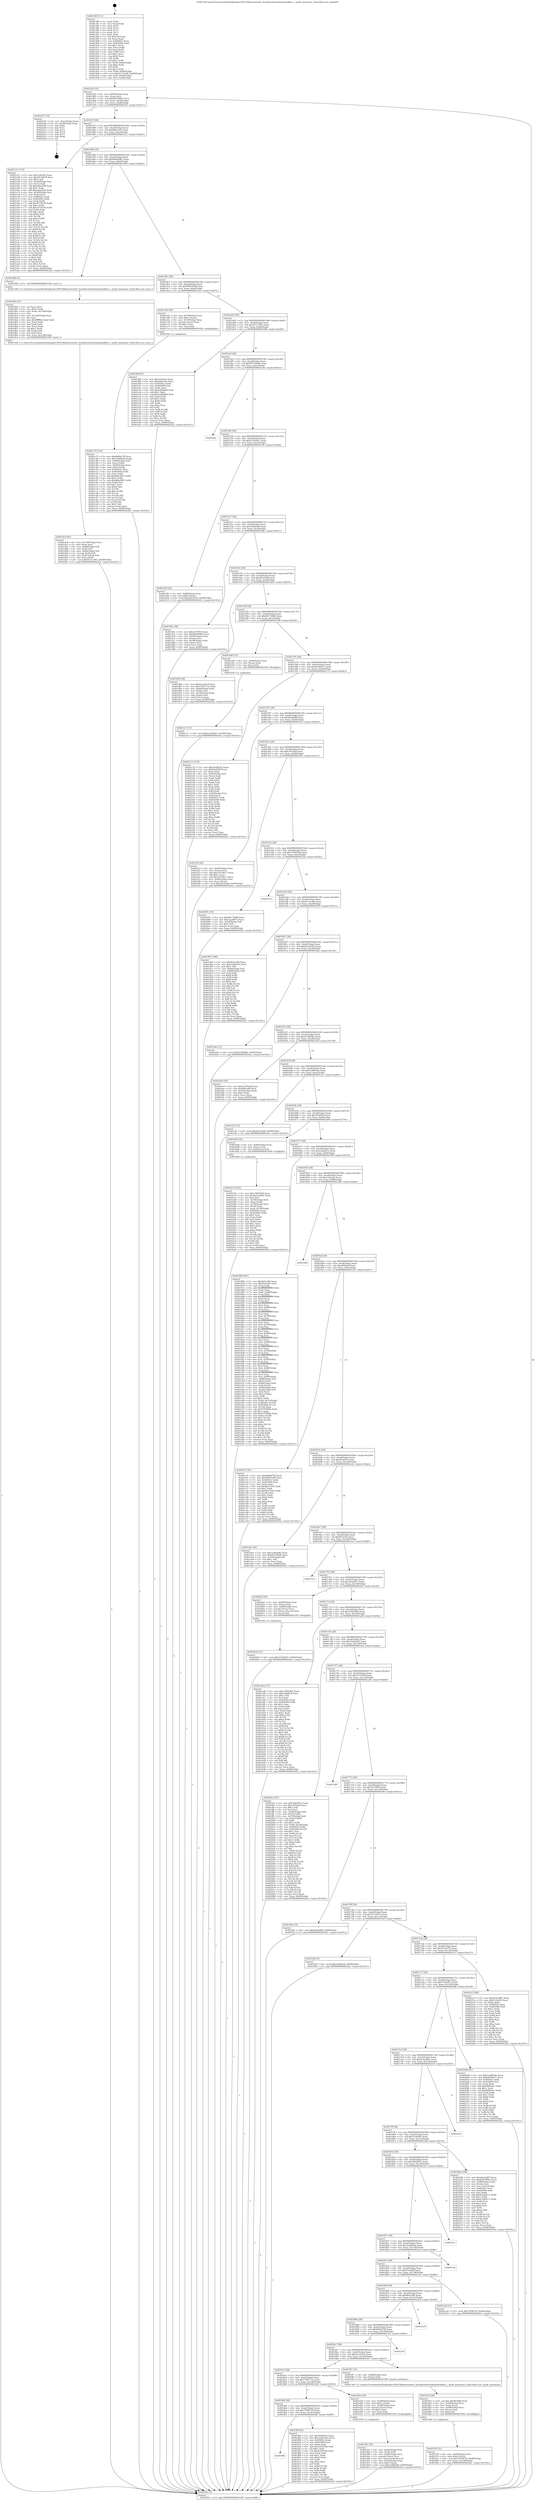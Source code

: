 digraph "0x4013f0" {
  label = "0x4013f0 (/mnt/c/Users/mathe/Desktop/tcc/POCII/binaries/extr_linuxkernelschedcpudeadline.c_cpudl_maximum_Final-ollvm.out::main(0))"
  labelloc = "t"
  node[shape=record]

  Entry [label="",width=0.3,height=0.3,shape=circle,fillcolor=black,style=filled]
  "0x40145f" [label="{
     0x40145f [32]\l
     | [instrs]\l
     &nbsp;&nbsp;0x40145f \<+6\>: mov -0x90(%rbp),%eax\l
     &nbsp;&nbsp;0x401465 \<+2\>: mov %eax,%ecx\l
     &nbsp;&nbsp;0x401467 \<+6\>: sub $0x83b78bb5,%ecx\l
     &nbsp;&nbsp;0x40146d \<+6\>: mov %eax,-0xa4(%rbp)\l
     &nbsp;&nbsp;0x401473 \<+6\>: mov %ecx,-0xa8(%rbp)\l
     &nbsp;&nbsp;0x401479 \<+6\>: je 00000000004022d7 \<main+0xee7\>\l
  }"]
  "0x4022d7" [label="{
     0x4022d7 [18]\l
     | [instrs]\l
     &nbsp;&nbsp;0x4022d7 \<+3\>: mov -0x2c(%rbp),%eax\l
     &nbsp;&nbsp;0x4022da \<+4\>: lea -0x28(%rbp),%rsp\l
     &nbsp;&nbsp;0x4022de \<+1\>: pop %rbx\l
     &nbsp;&nbsp;0x4022df \<+2\>: pop %r12\l
     &nbsp;&nbsp;0x4022e1 \<+2\>: pop %r13\l
     &nbsp;&nbsp;0x4022e3 \<+2\>: pop %r14\l
     &nbsp;&nbsp;0x4022e5 \<+2\>: pop %r15\l
     &nbsp;&nbsp;0x4022e7 \<+1\>: pop %rbp\l
     &nbsp;&nbsp;0x4022e8 \<+1\>: ret\l
  }"]
  "0x40147f" [label="{
     0x40147f [28]\l
     | [instrs]\l
     &nbsp;&nbsp;0x40147f \<+5\>: jmp 0000000000401484 \<main+0x94\>\l
     &nbsp;&nbsp;0x401484 \<+6\>: mov -0xa4(%rbp),%eax\l
     &nbsp;&nbsp;0x40148a \<+5\>: sub $0x846c5afc,%eax\l
     &nbsp;&nbsp;0x40148f \<+6\>: mov %eax,-0xac(%rbp)\l
     &nbsp;&nbsp;0x401495 \<+6\>: je 0000000000401e51 \<main+0xa61\>\l
  }"]
  Exit [label="",width=0.3,height=0.3,shape=circle,fillcolor=black,style=filled,peripheries=2]
  "0x401e51" [label="{
     0x401e51 [174]\l
     | [instrs]\l
     &nbsp;&nbsp;0x401e51 \<+5\>: mov $0x1e0a2dc,%eax\l
     &nbsp;&nbsp;0x401e56 \<+5\>: mov $0x2f11b670,%ecx\l
     &nbsp;&nbsp;0x401e5b \<+2\>: mov $0x1,%dl\l
     &nbsp;&nbsp;0x401e5d \<+4\>: mov -0x50(%rbp),%rsi\l
     &nbsp;&nbsp;0x401e61 \<+2\>: mov (%rsi),%edi\l
     &nbsp;&nbsp;0x401e63 \<+6\>: sub $0xedaef320,%edi\l
     &nbsp;&nbsp;0x401e69 \<+3\>: add $0x1,%edi\l
     &nbsp;&nbsp;0x401e6c \<+6\>: add $0xedaef320,%edi\l
     &nbsp;&nbsp;0x401e72 \<+4\>: mov -0x50(%rbp),%rsi\l
     &nbsp;&nbsp;0x401e76 \<+2\>: mov %edi,(%rsi)\l
     &nbsp;&nbsp;0x401e78 \<+7\>: mov 0x40505c,%edi\l
     &nbsp;&nbsp;0x401e7f \<+8\>: mov 0x405060,%r8d\l
     &nbsp;&nbsp;0x401e87 \<+3\>: mov %edi,%r9d\l
     &nbsp;&nbsp;0x401e8a \<+7\>: add $0x3f7347f4,%r9d\l
     &nbsp;&nbsp;0x401e91 \<+4\>: sub $0x1,%r9d\l
     &nbsp;&nbsp;0x401e95 \<+7\>: sub $0x3f7347f4,%r9d\l
     &nbsp;&nbsp;0x401e9c \<+4\>: imul %r9d,%edi\l
     &nbsp;&nbsp;0x401ea0 \<+3\>: and $0x1,%edi\l
     &nbsp;&nbsp;0x401ea3 \<+3\>: cmp $0x0,%edi\l
     &nbsp;&nbsp;0x401ea6 \<+4\>: sete %r10b\l
     &nbsp;&nbsp;0x401eaa \<+4\>: cmp $0xa,%r8d\l
     &nbsp;&nbsp;0x401eae \<+4\>: setl %r11b\l
     &nbsp;&nbsp;0x401eb2 \<+3\>: mov %r10b,%bl\l
     &nbsp;&nbsp;0x401eb5 \<+3\>: xor $0xff,%bl\l
     &nbsp;&nbsp;0x401eb8 \<+3\>: mov %r11b,%r14b\l
     &nbsp;&nbsp;0x401ebb \<+4\>: xor $0xff,%r14b\l
     &nbsp;&nbsp;0x401ebf \<+3\>: xor $0x1,%dl\l
     &nbsp;&nbsp;0x401ec2 \<+3\>: mov %bl,%r15b\l
     &nbsp;&nbsp;0x401ec5 \<+4\>: and $0xff,%r15b\l
     &nbsp;&nbsp;0x401ec9 \<+3\>: and %dl,%r10b\l
     &nbsp;&nbsp;0x401ecc \<+3\>: mov %r14b,%r12b\l
     &nbsp;&nbsp;0x401ecf \<+4\>: and $0xff,%r12b\l
     &nbsp;&nbsp;0x401ed3 \<+3\>: and %dl,%r11b\l
     &nbsp;&nbsp;0x401ed6 \<+3\>: or %r10b,%r15b\l
     &nbsp;&nbsp;0x401ed9 \<+3\>: or %r11b,%r12b\l
     &nbsp;&nbsp;0x401edc \<+3\>: xor %r12b,%r15b\l
     &nbsp;&nbsp;0x401edf \<+3\>: or %r14b,%bl\l
     &nbsp;&nbsp;0x401ee2 \<+3\>: xor $0xff,%bl\l
     &nbsp;&nbsp;0x401ee5 \<+3\>: or $0x1,%dl\l
     &nbsp;&nbsp;0x401ee8 \<+2\>: and %dl,%bl\l
     &nbsp;&nbsp;0x401eea \<+3\>: or %bl,%r15b\l
     &nbsp;&nbsp;0x401eed \<+4\>: test $0x1,%r15b\l
     &nbsp;&nbsp;0x401ef1 \<+3\>: cmovne %ecx,%eax\l
     &nbsp;&nbsp;0x401ef4 \<+6\>: mov %eax,-0x90(%rbp)\l
     &nbsp;&nbsp;0x401efa \<+5\>: jmp 000000000040242c \<main+0x103c\>\l
  }"]
  "0x40149b" [label="{
     0x40149b [28]\l
     | [instrs]\l
     &nbsp;&nbsp;0x40149b \<+5\>: jmp 00000000004014a0 \<main+0xb0\>\l
     &nbsp;&nbsp;0x4014a0 \<+6\>: mov -0xa4(%rbp),%eax\l
     &nbsp;&nbsp;0x4014a6 \<+5\>: sub $0x86944985,%eax\l
     &nbsp;&nbsp;0x4014ab \<+6\>: mov %eax,-0xb0(%rbp)\l
     &nbsp;&nbsp;0x4014b1 \<+6\>: je 0000000000401d90 \<main+0x9a0\>\l
  }"]
  "0x4021c7" [label="{
     0x4021c7 [15]\l
     | [instrs]\l
     &nbsp;&nbsp;0x4021c7 \<+10\>: movl $0xa2302be7,-0x90(%rbp)\l
     &nbsp;&nbsp;0x4021d1 \<+5\>: jmp 000000000040242c \<main+0x103c\>\l
  }"]
  "0x401d90" [label="{
     0x401d90 [5]\l
     | [instrs]\l
     &nbsp;&nbsp;0x401d90 \<+5\>: call 0000000000401160 \<next_i\>\l
     | [calls]\l
     &nbsp;&nbsp;0x401160 \{1\} (/mnt/c/Users/mathe/Desktop/tcc/POCII/binaries/extr_linuxkernelschedcpudeadline.c_cpudl_maximum_Final-ollvm.out::next_i)\l
  }"]
  "0x4014b7" [label="{
     0x4014b7 [28]\l
     | [instrs]\l
     &nbsp;&nbsp;0x4014b7 \<+5\>: jmp 00000000004014bc \<main+0xcc\>\l
     &nbsp;&nbsp;0x4014bc \<+6\>: mov -0xa4(%rbp),%eax\l
     &nbsp;&nbsp;0x4014c2 \<+5\>: sub $0x89870c08,%eax\l
     &nbsp;&nbsp;0x4014c7 \<+6\>: mov %eax,-0xb4(%rbp)\l
     &nbsp;&nbsp;0x4014cd \<+6\>: je 0000000000401c62 \<main+0x872\>\l
  }"]
  "0x4020c9" [label="{
     0x4020c9 [15]\l
     | [instrs]\l
     &nbsp;&nbsp;0x4020c9 \<+10\>: movl $0x374cd951,-0x90(%rbp)\l
     &nbsp;&nbsp;0x4020d3 \<+5\>: jmp 000000000040242c \<main+0x103c\>\l
  }"]
  "0x401c62" [label="{
     0x401c62 [29]\l
     | [instrs]\l
     &nbsp;&nbsp;0x401c62 \<+4\>: mov -0x70(%rbp),%rax\l
     &nbsp;&nbsp;0x401c66 \<+6\>: movl $0x1,(%rax)\l
     &nbsp;&nbsp;0x401c6c \<+4\>: mov -0x70(%rbp),%rax\l
     &nbsp;&nbsp;0x401c70 \<+3\>: movslq (%rax),%rax\l
     &nbsp;&nbsp;0x401c73 \<+4\>: shl $0x3,%rax\l
     &nbsp;&nbsp;0x401c77 \<+3\>: mov %rax,%rdi\l
     &nbsp;&nbsp;0x401c7a \<+5\>: call 0000000000401050 \<malloc@plt\>\l
     | [calls]\l
     &nbsp;&nbsp;0x401050 \{1\} (unknown)\l
  }"]
  "0x4014d3" [label="{
     0x4014d3 [28]\l
     | [instrs]\l
     &nbsp;&nbsp;0x4014d3 \<+5\>: jmp 00000000004014d8 \<main+0xe8\>\l
     &nbsp;&nbsp;0x4014d8 \<+6\>: mov -0xa4(%rbp),%eax\l
     &nbsp;&nbsp;0x4014de \<+5\>: sub $0x92712463,%eax\l
     &nbsp;&nbsp;0x4014e3 \<+6\>: mov %eax,-0xb8(%rbp)\l
     &nbsp;&nbsp;0x4014e9 \<+6\>: je 0000000000401df6 \<main+0xa06\>\l
  }"]
  "0x4018fb" [label="{
     0x4018fb\l
  }", style=dashed]
  "0x401df6" [label="{
     0x401df6 [91]\l
     | [instrs]\l
     &nbsp;&nbsp;0x401df6 \<+5\>: mov $0x1e0a2dc,%eax\l
     &nbsp;&nbsp;0x401dfb \<+5\>: mov $0x846c5afc,%ecx\l
     &nbsp;&nbsp;0x401e00 \<+7\>: mov 0x40505c,%edx\l
     &nbsp;&nbsp;0x401e07 \<+7\>: mov 0x405060,%esi\l
     &nbsp;&nbsp;0x401e0e \<+2\>: mov %edx,%edi\l
     &nbsp;&nbsp;0x401e10 \<+6\>: add $0xee0fbd68,%edi\l
     &nbsp;&nbsp;0x401e16 \<+3\>: sub $0x1,%edi\l
     &nbsp;&nbsp;0x401e19 \<+6\>: sub $0xee0fbd68,%edi\l
     &nbsp;&nbsp;0x401e1f \<+3\>: imul %edi,%edx\l
     &nbsp;&nbsp;0x401e22 \<+3\>: and $0x1,%edx\l
     &nbsp;&nbsp;0x401e25 \<+3\>: cmp $0x0,%edx\l
     &nbsp;&nbsp;0x401e28 \<+4\>: sete %r8b\l
     &nbsp;&nbsp;0x401e2c \<+3\>: cmp $0xa,%esi\l
     &nbsp;&nbsp;0x401e2f \<+4\>: setl %r9b\l
     &nbsp;&nbsp;0x401e33 \<+3\>: mov %r8b,%r10b\l
     &nbsp;&nbsp;0x401e36 \<+3\>: and %r9b,%r10b\l
     &nbsp;&nbsp;0x401e39 \<+3\>: xor %r9b,%r8b\l
     &nbsp;&nbsp;0x401e3c \<+3\>: or %r8b,%r10b\l
     &nbsp;&nbsp;0x401e3f \<+4\>: test $0x1,%r10b\l
     &nbsp;&nbsp;0x401e43 \<+3\>: cmovne %ecx,%eax\l
     &nbsp;&nbsp;0x401e46 \<+6\>: mov %eax,-0x90(%rbp)\l
     &nbsp;&nbsp;0x401e4c \<+5\>: jmp 000000000040242c \<main+0x103c\>\l
  }"]
  "0x4014ef" [label="{
     0x4014ef [28]\l
     | [instrs]\l
     &nbsp;&nbsp;0x4014ef \<+5\>: jmp 00000000004014f4 \<main+0x104\>\l
     &nbsp;&nbsp;0x4014f4 \<+6\>: mov -0xa4(%rbp),%eax\l
     &nbsp;&nbsp;0x4014fa \<+5\>: sub $0x9537694b,%eax\l
     &nbsp;&nbsp;0x4014ff \<+6\>: mov %eax,-0xbc(%rbp)\l
     &nbsp;&nbsp;0x401505 \<+6\>: je 0000000000401aba \<main+0x6ca\>\l
  }"]
  "0x401f8f" [label="{
     0x401f8f [91]\l
     | [instrs]\l
     &nbsp;&nbsp;0x401f8f \<+5\>: mov $0x59d28f31,%eax\l
     &nbsp;&nbsp;0x401f94 \<+5\>: mov $0x22d3e4d5,%ecx\l
     &nbsp;&nbsp;0x401f99 \<+7\>: mov 0x40505c,%edx\l
     &nbsp;&nbsp;0x401fa0 \<+7\>: mov 0x405060,%esi\l
     &nbsp;&nbsp;0x401fa7 \<+2\>: mov %edx,%edi\l
     &nbsp;&nbsp;0x401fa9 \<+6\>: add $0x4163b3fb,%edi\l
     &nbsp;&nbsp;0x401faf \<+3\>: sub $0x1,%edi\l
     &nbsp;&nbsp;0x401fb2 \<+6\>: sub $0x4163b3fb,%edi\l
     &nbsp;&nbsp;0x401fb8 \<+3\>: imul %edi,%edx\l
     &nbsp;&nbsp;0x401fbb \<+3\>: and $0x1,%edx\l
     &nbsp;&nbsp;0x401fbe \<+3\>: cmp $0x0,%edx\l
     &nbsp;&nbsp;0x401fc1 \<+4\>: sete %r8b\l
     &nbsp;&nbsp;0x401fc5 \<+3\>: cmp $0xa,%esi\l
     &nbsp;&nbsp;0x401fc8 \<+4\>: setl %r9b\l
     &nbsp;&nbsp;0x401fcc \<+3\>: mov %r8b,%r10b\l
     &nbsp;&nbsp;0x401fcf \<+3\>: and %r9b,%r10b\l
     &nbsp;&nbsp;0x401fd2 \<+3\>: xor %r9b,%r8b\l
     &nbsp;&nbsp;0x401fd5 \<+3\>: or %r8b,%r10b\l
     &nbsp;&nbsp;0x401fd8 \<+4\>: test $0x1,%r10b\l
     &nbsp;&nbsp;0x401fdc \<+3\>: cmovne %ecx,%eax\l
     &nbsp;&nbsp;0x401fdf \<+6\>: mov %eax,-0x90(%rbp)\l
     &nbsp;&nbsp;0x401fe5 \<+5\>: jmp 000000000040242c \<main+0x103c\>\l
  }"]
  "0x401aba" [label="{
     0x401aba\l
  }", style=dashed]
  "0x40150b" [label="{
     0x40150b [28]\l
     | [instrs]\l
     &nbsp;&nbsp;0x40150b \<+5\>: jmp 0000000000401510 \<main+0x120\>\l
     &nbsp;&nbsp;0x401510 \<+6\>: mov -0xa4(%rbp),%eax\l
     &nbsp;&nbsp;0x401516 \<+5\>: sub $0xa2302be7,%eax\l
     &nbsp;&nbsp;0x40151b \<+6\>: mov %eax,-0xc0(%rbp)\l
     &nbsp;&nbsp;0x401521 \<+6\>: je 00000000004021f9 \<main+0xe09\>\l
  }"]
  "0x401f70" [label="{
     0x401f70 [31]\l
     | [instrs]\l
     &nbsp;&nbsp;0x401f70 \<+4\>: mov -0x40(%rbp),%rcx\l
     &nbsp;&nbsp;0x401f74 \<+6\>: movl $0x0,(%rcx)\l
     &nbsp;&nbsp;0x401f7a \<+10\>: movl $0x7958f7c9,-0x90(%rbp)\l
     &nbsp;&nbsp;0x401f84 \<+6\>: mov %eax,-0x158(%rbp)\l
     &nbsp;&nbsp;0x401f8a \<+5\>: jmp 000000000040242c \<main+0x103c\>\l
  }"]
  "0x4021f9" [label="{
     0x4021f9 [28]\l
     | [instrs]\l
     &nbsp;&nbsp;0x4021f9 \<+7\>: mov -0x88(%rbp),%rax\l
     &nbsp;&nbsp;0x402200 \<+6\>: movl $0x0,(%rax)\l
     &nbsp;&nbsp;0x402206 \<+10\>: movl $0x2f2cd376,-0x90(%rbp)\l
     &nbsp;&nbsp;0x402210 \<+5\>: jmp 000000000040242c \<main+0x103c\>\l
  }"]
  "0x401527" [label="{
     0x401527 [28]\l
     | [instrs]\l
     &nbsp;&nbsp;0x401527 \<+5\>: jmp 000000000040152c \<main+0x13c\>\l
     &nbsp;&nbsp;0x40152c \<+6\>: mov -0xa4(%rbp),%eax\l
     &nbsp;&nbsp;0x401532 \<+5\>: sub $0xa3fdb2b9,%eax\l
     &nbsp;&nbsp;0x401537 \<+6\>: mov %eax,-0xc4(%rbp)\l
     &nbsp;&nbsp;0x40153d \<+6\>: je 0000000000401d6c \<main+0x97c\>\l
  }"]
  "0x401f53" [label="{
     0x401f53 [29]\l
     | [instrs]\l
     &nbsp;&nbsp;0x401f53 \<+10\>: movabs $0x4030b6,%rdi\l
     &nbsp;&nbsp;0x401f5d \<+4\>: mov -0x48(%rbp),%rcx\l
     &nbsp;&nbsp;0x401f61 \<+2\>: mov %eax,(%rcx)\l
     &nbsp;&nbsp;0x401f63 \<+4\>: mov -0x48(%rbp),%rcx\l
     &nbsp;&nbsp;0x401f67 \<+2\>: mov (%rcx),%esi\l
     &nbsp;&nbsp;0x401f69 \<+2\>: mov $0x0,%al\l
     &nbsp;&nbsp;0x401f6b \<+5\>: call 0000000000401040 \<printf@plt\>\l
     | [calls]\l
     &nbsp;&nbsp;0x401040 \{1\} (unknown)\l
  }"]
  "0x401d6c" [label="{
     0x401d6c [36]\l
     | [instrs]\l
     &nbsp;&nbsp;0x401d6c \<+5\>: mov $0x2e57ff35,%eax\l
     &nbsp;&nbsp;0x401d71 \<+5\>: mov $0x86944985,%ecx\l
     &nbsp;&nbsp;0x401d76 \<+4\>: mov -0x50(%rbp),%rdx\l
     &nbsp;&nbsp;0x401d7a \<+2\>: mov (%rdx),%esi\l
     &nbsp;&nbsp;0x401d7c \<+4\>: mov -0x58(%rbp),%rdx\l
     &nbsp;&nbsp;0x401d80 \<+2\>: cmp (%rdx),%esi\l
     &nbsp;&nbsp;0x401d82 \<+3\>: cmovl %ecx,%eax\l
     &nbsp;&nbsp;0x401d85 \<+6\>: mov %eax,-0x90(%rbp)\l
     &nbsp;&nbsp;0x401d8b \<+5\>: jmp 000000000040242c \<main+0x103c\>\l
  }"]
  "0x401543" [label="{
     0x401543 [28]\l
     | [instrs]\l
     &nbsp;&nbsp;0x401543 \<+5\>: jmp 0000000000401548 \<main+0x158\>\l
     &nbsp;&nbsp;0x401548 \<+6\>: mov -0xa4(%rbp),%eax\l
     &nbsp;&nbsp;0x40154e \<+5\>: sub $0xa6532fa9,%eax\l
     &nbsp;&nbsp;0x401553 \<+6\>: mov %eax,-0xc8(%rbp)\l
     &nbsp;&nbsp;0x401559 \<+6\>: je 0000000000401d00 \<main+0x910\>\l
  }"]
  "0x401dc9" [label="{
     0x401dc9 [45]\l
     | [instrs]\l
     &nbsp;&nbsp;0x401dc9 \<+6\>: mov -0x154(%rbp),%ecx\l
     &nbsp;&nbsp;0x401dcf \<+3\>: imul %eax,%ecx\l
     &nbsp;&nbsp;0x401dd2 \<+4\>: mov -0x68(%rbp),%r8\l
     &nbsp;&nbsp;0x401dd6 \<+3\>: mov (%r8),%r8\l
     &nbsp;&nbsp;0x401dd9 \<+4\>: mov -0x60(%rbp),%r9\l
     &nbsp;&nbsp;0x401ddd \<+3\>: movslq (%r9),%r9\l
     &nbsp;&nbsp;0x401de0 \<+4\>: mov (%r8,%r9,8),%r8\l
     &nbsp;&nbsp;0x401de4 \<+3\>: mov %ecx,(%r8)\l
     &nbsp;&nbsp;0x401de7 \<+10\>: movl $0x92712463,-0x90(%rbp)\l
     &nbsp;&nbsp;0x401df1 \<+5\>: jmp 000000000040242c \<main+0x103c\>\l
  }"]
  "0x401d00" [label="{
     0x401d00 [36]\l
     | [instrs]\l
     &nbsp;&nbsp;0x401d00 \<+5\>: mov $0x6cecd3c9,%eax\l
     &nbsp;&nbsp;0x401d05 \<+5\>: mov $0x7196713c,%ecx\l
     &nbsp;&nbsp;0x401d0a \<+4\>: mov -0x60(%rbp),%rdx\l
     &nbsp;&nbsp;0x401d0e \<+2\>: mov (%rdx),%esi\l
     &nbsp;&nbsp;0x401d10 \<+4\>: mov -0x70(%rbp),%rdx\l
     &nbsp;&nbsp;0x401d14 \<+2\>: cmp (%rdx),%esi\l
     &nbsp;&nbsp;0x401d16 \<+3\>: cmovl %ecx,%eax\l
     &nbsp;&nbsp;0x401d19 \<+6\>: mov %eax,-0x90(%rbp)\l
     &nbsp;&nbsp;0x401d1f \<+5\>: jmp 000000000040242c \<main+0x103c\>\l
  }"]
  "0x40155f" [label="{
     0x40155f [28]\l
     | [instrs]\l
     &nbsp;&nbsp;0x40155f \<+5\>: jmp 0000000000401564 \<main+0x174\>\l
     &nbsp;&nbsp;0x401564 \<+6\>: mov -0xa4(%rbp),%eax\l
     &nbsp;&nbsp;0x40156a \<+5\>: sub $0xb8174db8,%eax\l
     &nbsp;&nbsp;0x40156f \<+6\>: mov %eax,-0xcc(%rbp)\l
     &nbsp;&nbsp;0x401575 \<+6\>: je 00000000004021b8 \<main+0xdc8\>\l
  }"]
  "0x401d95" [label="{
     0x401d95 [52]\l
     | [instrs]\l
     &nbsp;&nbsp;0x401d95 \<+2\>: xor %ecx,%ecx\l
     &nbsp;&nbsp;0x401d97 \<+5\>: mov $0x2,%edx\l
     &nbsp;&nbsp;0x401d9c \<+6\>: mov %edx,-0x150(%rbp)\l
     &nbsp;&nbsp;0x401da2 \<+1\>: cltd\l
     &nbsp;&nbsp;0x401da3 \<+6\>: mov -0x150(%rbp),%esi\l
     &nbsp;&nbsp;0x401da9 \<+2\>: idiv %esi\l
     &nbsp;&nbsp;0x401dab \<+6\>: imul $0xfffffffe,%edx,%edx\l
     &nbsp;&nbsp;0x401db1 \<+2\>: mov %ecx,%edi\l
     &nbsp;&nbsp;0x401db3 \<+2\>: sub %edx,%edi\l
     &nbsp;&nbsp;0x401db5 \<+2\>: mov %ecx,%edx\l
     &nbsp;&nbsp;0x401db7 \<+3\>: sub $0x1,%edx\l
     &nbsp;&nbsp;0x401dba \<+2\>: add %edx,%edi\l
     &nbsp;&nbsp;0x401dbc \<+2\>: sub %edi,%ecx\l
     &nbsp;&nbsp;0x401dbe \<+6\>: mov %ecx,-0x154(%rbp)\l
     &nbsp;&nbsp;0x401dc4 \<+5\>: call 0000000000401160 \<next_i\>\l
     | [calls]\l
     &nbsp;&nbsp;0x401160 \{1\} (/mnt/c/Users/mathe/Desktop/tcc/POCII/binaries/extr_linuxkernelschedcpudeadline.c_cpudl_maximum_Final-ollvm.out::next_i)\l
  }"]
  "0x4021b8" [label="{
     0x4021b8 [15]\l
     | [instrs]\l
     &nbsp;&nbsp;0x4021b8 \<+4\>: mov -0x68(%rbp),%rax\l
     &nbsp;&nbsp;0x4021bc \<+3\>: mov (%rax),%rax\l
     &nbsp;&nbsp;0x4021bf \<+3\>: mov %rax,%rdi\l
     &nbsp;&nbsp;0x4021c2 \<+5\>: call 0000000000401030 \<free@plt\>\l
     | [calls]\l
     &nbsp;&nbsp;0x401030 \{1\} (unknown)\l
  }"]
  "0x40157b" [label="{
     0x40157b [28]\l
     | [instrs]\l
     &nbsp;&nbsp;0x40157b \<+5\>: jmp 0000000000401580 \<main+0x190\>\l
     &nbsp;&nbsp;0x401580 \<+6\>: mov -0xa4(%rbp),%eax\l
     &nbsp;&nbsp;0x401586 \<+5\>: sub $0xbd3b9e7c,%eax\l
     &nbsp;&nbsp;0x40158b \<+6\>: mov %eax,-0xd0(%rbp)\l
     &nbsp;&nbsp;0x401591 \<+6\>: je 0000000000402133 \<main+0xd43\>\l
  }"]
  "0x401d41" [label="{
     0x401d41 [43]\l
     | [instrs]\l
     &nbsp;&nbsp;0x401d41 \<+4\>: mov -0x68(%rbp),%rdi\l
     &nbsp;&nbsp;0x401d45 \<+3\>: mov (%rdi),%rdi\l
     &nbsp;&nbsp;0x401d48 \<+4\>: mov -0x60(%rbp),%rcx\l
     &nbsp;&nbsp;0x401d4c \<+3\>: movslq (%rcx),%rcx\l
     &nbsp;&nbsp;0x401d4f \<+4\>: mov %rax,(%rdi,%rcx,8)\l
     &nbsp;&nbsp;0x401d53 \<+4\>: mov -0x50(%rbp),%rax\l
     &nbsp;&nbsp;0x401d57 \<+6\>: movl $0x0,(%rax)\l
     &nbsp;&nbsp;0x401d5d \<+10\>: movl $0xa3fdb2b9,-0x90(%rbp)\l
     &nbsp;&nbsp;0x401d67 \<+5\>: jmp 000000000040242c \<main+0x103c\>\l
  }"]
  "0x402133" [label="{
     0x402133 [118]\l
     | [instrs]\l
     &nbsp;&nbsp;0x402133 \<+5\>: mov $0x5aed83da,%eax\l
     &nbsp;&nbsp;0x402138 \<+5\>: mov $0x63ef2f2f,%ecx\l
     &nbsp;&nbsp;0x40213d \<+2\>: xor %edx,%edx\l
     &nbsp;&nbsp;0x40213f \<+4\>: mov -0x40(%rbp),%rsi\l
     &nbsp;&nbsp;0x402143 \<+2\>: mov (%rsi),%edi\l
     &nbsp;&nbsp;0x402145 \<+3\>: mov %edx,%r8d\l
     &nbsp;&nbsp;0x402148 \<+3\>: sub %edi,%r8d\l
     &nbsp;&nbsp;0x40214b \<+2\>: mov %edx,%edi\l
     &nbsp;&nbsp;0x40214d \<+3\>: sub $0x1,%edi\l
     &nbsp;&nbsp;0x402150 \<+3\>: add %edi,%r8d\l
     &nbsp;&nbsp;0x402153 \<+2\>: mov %edx,%edi\l
     &nbsp;&nbsp;0x402155 \<+3\>: sub %r8d,%edi\l
     &nbsp;&nbsp;0x402158 \<+4\>: mov -0x40(%rbp),%rsi\l
     &nbsp;&nbsp;0x40215c \<+2\>: mov %edi,(%rsi)\l
     &nbsp;&nbsp;0x40215e \<+7\>: mov 0x40505c,%edi\l
     &nbsp;&nbsp;0x402165 \<+8\>: mov 0x405060,%r8d\l
     &nbsp;&nbsp;0x40216d \<+3\>: sub $0x1,%edx\l
     &nbsp;&nbsp;0x402170 \<+3\>: mov %edi,%r9d\l
     &nbsp;&nbsp;0x402173 \<+3\>: add %edx,%r9d\l
     &nbsp;&nbsp;0x402176 \<+4\>: imul %r9d,%edi\l
     &nbsp;&nbsp;0x40217a \<+3\>: and $0x1,%edi\l
     &nbsp;&nbsp;0x40217d \<+3\>: cmp $0x0,%edi\l
     &nbsp;&nbsp;0x402180 \<+4\>: sete %r10b\l
     &nbsp;&nbsp;0x402184 \<+4\>: cmp $0xa,%r8d\l
     &nbsp;&nbsp;0x402188 \<+4\>: setl %r11b\l
     &nbsp;&nbsp;0x40218c \<+3\>: mov %r10b,%bl\l
     &nbsp;&nbsp;0x40218f \<+3\>: and %r11b,%bl\l
     &nbsp;&nbsp;0x402192 \<+3\>: xor %r11b,%r10b\l
     &nbsp;&nbsp;0x402195 \<+3\>: or %r10b,%bl\l
     &nbsp;&nbsp;0x402198 \<+3\>: test $0x1,%bl\l
     &nbsp;&nbsp;0x40219b \<+3\>: cmovne %ecx,%eax\l
     &nbsp;&nbsp;0x40219e \<+6\>: mov %eax,-0x90(%rbp)\l
     &nbsp;&nbsp;0x4021a4 \<+5\>: jmp 000000000040242c \<main+0x103c\>\l
  }"]
  "0x401597" [label="{
     0x401597 [28]\l
     | [instrs]\l
     &nbsp;&nbsp;0x401597 \<+5\>: jmp 000000000040159c \<main+0x1ac\>\l
     &nbsp;&nbsp;0x40159c \<+6\>: mov -0xa4(%rbp),%eax\l
     &nbsp;&nbsp;0x4015a2 \<+5\>: sub $0xbfaeb98f,%eax\l
     &nbsp;&nbsp;0x4015a7 \<+6\>: mov %eax,-0xd4(%rbp)\l
     &nbsp;&nbsp;0x4015ad \<+6\>: je 0000000000401f1d \<main+0xb2d\>\l
  }"]
  "0x4018df" [label="{
     0x4018df [28]\l
     | [instrs]\l
     &nbsp;&nbsp;0x4018df \<+5\>: jmp 00000000004018e4 \<main+0x4f4\>\l
     &nbsp;&nbsp;0x4018e4 \<+6\>: mov -0xa4(%rbp),%eax\l
     &nbsp;&nbsp;0x4018ea \<+5\>: sub $0x7958f7c9,%eax\l
     &nbsp;&nbsp;0x4018ef \<+6\>: mov %eax,-0x14c(%rbp)\l
     &nbsp;&nbsp;0x4018f5 \<+6\>: je 0000000000401f8f \<main+0xb9f\>\l
  }"]
  "0x401f1d" [label="{
     0x401f1d [42]\l
     | [instrs]\l
     &nbsp;&nbsp;0x401f1d \<+4\>: mov -0x60(%rbp),%rax\l
     &nbsp;&nbsp;0x401f21 \<+2\>: mov (%rax),%ecx\l
     &nbsp;&nbsp;0x401f23 \<+6\>: add $0x3c07db17,%ecx\l
     &nbsp;&nbsp;0x401f29 \<+3\>: add $0x1,%ecx\l
     &nbsp;&nbsp;0x401f2c \<+6\>: sub $0x3c07db17,%ecx\l
     &nbsp;&nbsp;0x401f32 \<+4\>: mov -0x60(%rbp),%rax\l
     &nbsp;&nbsp;0x401f36 \<+2\>: mov %ecx,(%rax)\l
     &nbsp;&nbsp;0x401f38 \<+10\>: movl $0xa6532fa9,-0x90(%rbp)\l
     &nbsp;&nbsp;0x401f42 \<+5\>: jmp 000000000040242c \<main+0x103c\>\l
  }"]
  "0x4015b3" [label="{
     0x4015b3 [28]\l
     | [instrs]\l
     &nbsp;&nbsp;0x4015b3 \<+5\>: jmp 00000000004015b8 \<main+0x1c8\>\l
     &nbsp;&nbsp;0x4015b8 \<+6\>: mov -0xa4(%rbp),%eax\l
     &nbsp;&nbsp;0x4015be \<+5\>: sub $0xc5f7ebef,%eax\l
     &nbsp;&nbsp;0x4015c3 \<+6\>: mov %eax,-0xd8(%rbp)\l
     &nbsp;&nbsp;0x4015c9 \<+6\>: je 0000000000402091 \<main+0xca1\>\l
  }"]
  "0x401d24" [label="{
     0x401d24 [29]\l
     | [instrs]\l
     &nbsp;&nbsp;0x401d24 \<+4\>: mov -0x58(%rbp),%rax\l
     &nbsp;&nbsp;0x401d28 \<+6\>: movl $0x1,(%rax)\l
     &nbsp;&nbsp;0x401d2e \<+4\>: mov -0x58(%rbp),%rax\l
     &nbsp;&nbsp;0x401d32 \<+3\>: movslq (%rax),%rax\l
     &nbsp;&nbsp;0x401d35 \<+4\>: shl $0x2,%rax\l
     &nbsp;&nbsp;0x401d39 \<+3\>: mov %rax,%rdi\l
     &nbsp;&nbsp;0x401d3c \<+5\>: call 0000000000401050 \<malloc@plt\>\l
     | [calls]\l
     &nbsp;&nbsp;0x401050 \{1\} (unknown)\l
  }"]
  "0x402091" [label="{
     0x402091 [30]\l
     | [instrs]\l
     &nbsp;&nbsp;0x402091 \<+5\>: mov $0xb8174db8,%eax\l
     &nbsp;&nbsp;0x402096 \<+5\>: mov $0x1aea807c,%ecx\l
     &nbsp;&nbsp;0x40209b \<+3\>: mov -0x2d(%rbp),%dl\l
     &nbsp;&nbsp;0x40209e \<+3\>: test $0x1,%dl\l
     &nbsp;&nbsp;0x4020a1 \<+3\>: cmovne %ecx,%eax\l
     &nbsp;&nbsp;0x4020a4 \<+6\>: mov %eax,-0x90(%rbp)\l
     &nbsp;&nbsp;0x4020aa \<+5\>: jmp 000000000040242c \<main+0x103c\>\l
  }"]
  "0x4015cf" [label="{
     0x4015cf [28]\l
     | [instrs]\l
     &nbsp;&nbsp;0x4015cf \<+5\>: jmp 00000000004015d4 \<main+0x1e4\>\l
     &nbsp;&nbsp;0x4015d4 \<+6\>: mov -0xa4(%rbp),%eax\l
     &nbsp;&nbsp;0x4015da \<+5\>: sub $0xc76925b0,%eax\l
     &nbsp;&nbsp;0x4015df \<+6\>: mov %eax,-0xdc(%rbp)\l
     &nbsp;&nbsp;0x4015e5 \<+6\>: je 000000000040232e \<main+0xf3e\>\l
  }"]
  "0x4018c3" [label="{
     0x4018c3 [28]\l
     | [instrs]\l
     &nbsp;&nbsp;0x4018c3 \<+5\>: jmp 00000000004018c8 \<main+0x4d8\>\l
     &nbsp;&nbsp;0x4018c8 \<+6\>: mov -0xa4(%rbp),%eax\l
     &nbsp;&nbsp;0x4018ce \<+5\>: sub $0x7196713c,%eax\l
     &nbsp;&nbsp;0x4018d3 \<+6\>: mov %eax,-0x148(%rbp)\l
     &nbsp;&nbsp;0x4018d9 \<+6\>: je 0000000000401d24 \<main+0x934\>\l
  }"]
  "0x40232e" [label="{
     0x40232e\l
  }", style=dashed]
  "0x4015eb" [label="{
     0x4015eb [28]\l
     | [instrs]\l
     &nbsp;&nbsp;0x4015eb \<+5\>: jmp 00000000004015f0 \<main+0x200\>\l
     &nbsp;&nbsp;0x4015f0 \<+6\>: mov -0xa4(%rbp),%eax\l
     &nbsp;&nbsp;0x4015f6 \<+5\>: sub $0xd1e7ec86,%eax\l
     &nbsp;&nbsp;0x4015fb \<+6\>: mov %eax,-0xe0(%rbp)\l
     &nbsp;&nbsp;0x401601 \<+6\>: je 0000000000401905 \<main+0x515\>\l
  }"]
  "0x401f47" [label="{
     0x401f47 [12]\l
     | [instrs]\l
     &nbsp;&nbsp;0x401f47 \<+4\>: mov -0x68(%rbp),%rax\l
     &nbsp;&nbsp;0x401f4b \<+3\>: mov (%rax),%rdi\l
     &nbsp;&nbsp;0x401f4e \<+5\>: call 00000000004013d0 \<cpudl_maximum\>\l
     | [calls]\l
     &nbsp;&nbsp;0x4013d0 \{1\} (/mnt/c/Users/mathe/Desktop/tcc/POCII/binaries/extr_linuxkernelschedcpudeadline.c_cpudl_maximum_Final-ollvm.out::cpudl_maximum)\l
  }"]
  "0x401905" [label="{
     0x401905 [106]\l
     | [instrs]\l
     &nbsp;&nbsp;0x401905 \<+5\>: mov $0x6b5e1ffe,%eax\l
     &nbsp;&nbsp;0x40190a \<+5\>: mov $0xecddc812,%ecx\l
     &nbsp;&nbsp;0x40190f \<+2\>: mov $0x1,%dl\l
     &nbsp;&nbsp;0x401911 \<+7\>: mov -0x8a(%rbp),%sil\l
     &nbsp;&nbsp;0x401918 \<+7\>: mov -0x89(%rbp),%dil\l
     &nbsp;&nbsp;0x40191f \<+3\>: mov %sil,%r8b\l
     &nbsp;&nbsp;0x401922 \<+4\>: xor $0xff,%r8b\l
     &nbsp;&nbsp;0x401926 \<+3\>: mov %dil,%r9b\l
     &nbsp;&nbsp;0x401929 \<+4\>: xor $0xff,%r9b\l
     &nbsp;&nbsp;0x40192d \<+3\>: xor $0x0,%dl\l
     &nbsp;&nbsp;0x401930 \<+3\>: mov %r8b,%r10b\l
     &nbsp;&nbsp;0x401933 \<+4\>: and $0x0,%r10b\l
     &nbsp;&nbsp;0x401937 \<+3\>: and %dl,%sil\l
     &nbsp;&nbsp;0x40193a \<+3\>: mov %r9b,%r11b\l
     &nbsp;&nbsp;0x40193d \<+4\>: and $0x0,%r11b\l
     &nbsp;&nbsp;0x401941 \<+3\>: and %dl,%dil\l
     &nbsp;&nbsp;0x401944 \<+3\>: or %sil,%r10b\l
     &nbsp;&nbsp;0x401947 \<+3\>: or %dil,%r11b\l
     &nbsp;&nbsp;0x40194a \<+3\>: xor %r11b,%r10b\l
     &nbsp;&nbsp;0x40194d \<+3\>: or %r9b,%r8b\l
     &nbsp;&nbsp;0x401950 \<+4\>: xor $0xff,%r8b\l
     &nbsp;&nbsp;0x401954 \<+3\>: or $0x0,%dl\l
     &nbsp;&nbsp;0x401957 \<+3\>: and %dl,%r8b\l
     &nbsp;&nbsp;0x40195a \<+3\>: or %r8b,%r10b\l
     &nbsp;&nbsp;0x40195d \<+4\>: test $0x1,%r10b\l
     &nbsp;&nbsp;0x401961 \<+3\>: cmovne %ecx,%eax\l
     &nbsp;&nbsp;0x401964 \<+6\>: mov %eax,-0x90(%rbp)\l
     &nbsp;&nbsp;0x40196a \<+5\>: jmp 000000000040242c \<main+0x103c\>\l
  }"]
  "0x401607" [label="{
     0x401607 [28]\l
     | [instrs]\l
     &nbsp;&nbsp;0x401607 \<+5\>: jmp 000000000040160c \<main+0x21c\>\l
     &nbsp;&nbsp;0x40160c \<+6\>: mov -0xa4(%rbp),%eax\l
     &nbsp;&nbsp;0x401612 \<+5\>: sub $0xd22a2d5b,%eax\l
     &nbsp;&nbsp;0x401617 \<+6\>: mov %eax,-0xe4(%rbp)\l
     &nbsp;&nbsp;0x40161d \<+6\>: je 0000000000401bda \<main+0x7ea\>\l
  }"]
  "0x40242c" [label="{
     0x40242c [5]\l
     | [instrs]\l
     &nbsp;&nbsp;0x40242c \<+5\>: jmp 000000000040145f \<main+0x6f\>\l
  }"]
  "0x4013f0" [label="{
     0x4013f0 [111]\l
     | [instrs]\l
     &nbsp;&nbsp;0x4013f0 \<+1\>: push %rbp\l
     &nbsp;&nbsp;0x4013f1 \<+3\>: mov %rsp,%rbp\l
     &nbsp;&nbsp;0x4013f4 \<+2\>: push %r15\l
     &nbsp;&nbsp;0x4013f6 \<+2\>: push %r14\l
     &nbsp;&nbsp;0x4013f8 \<+2\>: push %r13\l
     &nbsp;&nbsp;0x4013fa \<+2\>: push %r12\l
     &nbsp;&nbsp;0x4013fc \<+1\>: push %rbx\l
     &nbsp;&nbsp;0x4013fd \<+7\>: sub $0x158,%rsp\l
     &nbsp;&nbsp;0x401404 \<+2\>: xor %eax,%eax\l
     &nbsp;&nbsp;0x401406 \<+7\>: mov 0x40505c,%ecx\l
     &nbsp;&nbsp;0x40140d \<+7\>: mov 0x405060,%edx\l
     &nbsp;&nbsp;0x401414 \<+3\>: sub $0x1,%eax\l
     &nbsp;&nbsp;0x401417 \<+3\>: mov %ecx,%r8d\l
     &nbsp;&nbsp;0x40141a \<+3\>: add %eax,%r8d\l
     &nbsp;&nbsp;0x40141d \<+4\>: imul %r8d,%ecx\l
     &nbsp;&nbsp;0x401421 \<+3\>: and $0x1,%ecx\l
     &nbsp;&nbsp;0x401424 \<+3\>: cmp $0x0,%ecx\l
     &nbsp;&nbsp;0x401427 \<+4\>: sete %r9b\l
     &nbsp;&nbsp;0x40142b \<+4\>: and $0x1,%r9b\l
     &nbsp;&nbsp;0x40142f \<+7\>: mov %r9b,-0x8a(%rbp)\l
     &nbsp;&nbsp;0x401436 \<+3\>: cmp $0xa,%edx\l
     &nbsp;&nbsp;0x401439 \<+4\>: setl %r9b\l
     &nbsp;&nbsp;0x40143d \<+4\>: and $0x1,%r9b\l
     &nbsp;&nbsp;0x401441 \<+7\>: mov %r9b,-0x89(%rbp)\l
     &nbsp;&nbsp;0x401448 \<+10\>: movl $0xd1e7ec86,-0x90(%rbp)\l
     &nbsp;&nbsp;0x401452 \<+6\>: mov %edi,-0x94(%rbp)\l
     &nbsp;&nbsp;0x401458 \<+7\>: mov %rsi,-0xa0(%rbp)\l
  }"]
  "0x4018a7" [label="{
     0x4018a7 [28]\l
     | [instrs]\l
     &nbsp;&nbsp;0x4018a7 \<+5\>: jmp 00000000004018ac \<main+0x4bc\>\l
     &nbsp;&nbsp;0x4018ac \<+6\>: mov -0xa4(%rbp),%eax\l
     &nbsp;&nbsp;0x4018b2 \<+5\>: sub $0x6cecd3c9,%eax\l
     &nbsp;&nbsp;0x4018b7 \<+6\>: mov %eax,-0x144(%rbp)\l
     &nbsp;&nbsp;0x4018bd \<+6\>: je 0000000000401f47 \<main+0xb57\>\l
  }"]
  "0x401bda" [label="{
     0x401bda [15]\l
     | [instrs]\l
     &nbsp;&nbsp;0x401bda \<+10\>: movl $0xd338098a,-0x90(%rbp)\l
     &nbsp;&nbsp;0x401be4 \<+5\>: jmp 000000000040242c \<main+0x103c\>\l
  }"]
  "0x401623" [label="{
     0x401623 [28]\l
     | [instrs]\l
     &nbsp;&nbsp;0x401623 \<+5\>: jmp 0000000000401628 \<main+0x238\>\l
     &nbsp;&nbsp;0x401628 \<+6\>: mov -0xa4(%rbp),%eax\l
     &nbsp;&nbsp;0x40162e \<+5\>: sub $0xd338098a,%eax\l
     &nbsp;&nbsp;0x401633 \<+6\>: mov %eax,-0xe8(%rbp)\l
     &nbsp;&nbsp;0x401639 \<+6\>: je 0000000000401be9 \<main+0x7f9\>\l
  }"]
  "0x40235e" [label="{
     0x40235e\l
  }", style=dashed]
  "0x401be9" [label="{
     0x401be9 [30]\l
     | [instrs]\l
     &nbsp;&nbsp;0x401be9 \<+5\>: mov $0x23378c6f,%eax\l
     &nbsp;&nbsp;0x401bee \<+5\>: mov $0xa895a6f,%ecx\l
     &nbsp;&nbsp;0x401bf3 \<+3\>: mov -0x34(%rbp),%edx\l
     &nbsp;&nbsp;0x401bf6 \<+3\>: cmp $0x0,%edx\l
     &nbsp;&nbsp;0x401bf9 \<+3\>: cmove %ecx,%eax\l
     &nbsp;&nbsp;0x401bfc \<+6\>: mov %eax,-0x90(%rbp)\l
     &nbsp;&nbsp;0x401c02 \<+5\>: jmp 000000000040242c \<main+0x103c\>\l
  }"]
  "0x40163f" [label="{
     0x40163f [28]\l
     | [instrs]\l
     &nbsp;&nbsp;0x40163f \<+5\>: jmp 0000000000401644 \<main+0x254\>\l
     &nbsp;&nbsp;0x401644 \<+6\>: mov -0xa4(%rbp),%eax\l
     &nbsp;&nbsp;0x40164a \<+5\>: sub $0xe2899cba,%eax\l
     &nbsp;&nbsp;0x40164f \<+6\>: mov %eax,-0xec(%rbp)\l
     &nbsp;&nbsp;0x401655 \<+6\>: je 0000000000401cf1 \<main+0x901\>\l
  }"]
  "0x40188b" [label="{
     0x40188b [28]\l
     | [instrs]\l
     &nbsp;&nbsp;0x40188b \<+5\>: jmp 0000000000401890 \<main+0x4a0\>\l
     &nbsp;&nbsp;0x401890 \<+6\>: mov -0xa4(%rbp),%eax\l
     &nbsp;&nbsp;0x401896 \<+5\>: sub $0x6b6b47f4,%eax\l
     &nbsp;&nbsp;0x40189b \<+6\>: mov %eax,-0x140(%rbp)\l
     &nbsp;&nbsp;0x4018a1 \<+6\>: je 000000000040235e \<main+0xf6e\>\l
  }"]
  "0x401cf1" [label="{
     0x401cf1 [15]\l
     | [instrs]\l
     &nbsp;&nbsp;0x401cf1 \<+10\>: movl $0xa6532fa9,-0x90(%rbp)\l
     &nbsp;&nbsp;0x401cfb \<+5\>: jmp 000000000040242c \<main+0x103c\>\l
  }"]
  "0x40165b" [label="{
     0x40165b [28]\l
     | [instrs]\l
     &nbsp;&nbsp;0x40165b \<+5\>: jmp 0000000000401660 \<main+0x270\>\l
     &nbsp;&nbsp;0x401660 \<+6\>: mov -0xa4(%rbp),%eax\l
     &nbsp;&nbsp;0x401666 \<+5\>: sub $0xe5faf02d,%eax\l
     &nbsp;&nbsp;0x40166b \<+6\>: mov %eax,-0xf0(%rbp)\l
     &nbsp;&nbsp;0x401671 \<+6\>: je 0000000000401b64 \<main+0x774\>\l
  }"]
  "0x4022e9" [label="{
     0x4022e9\l
  }", style=dashed]
  "0x401b64" [label="{
     0x401b64 [16]\l
     | [instrs]\l
     &nbsp;&nbsp;0x401b64 \<+4\>: mov -0x80(%rbp),%rax\l
     &nbsp;&nbsp;0x401b68 \<+3\>: mov (%rax),%rax\l
     &nbsp;&nbsp;0x401b6b \<+4\>: mov 0x8(%rax),%rdi\l
     &nbsp;&nbsp;0x401b6f \<+5\>: call 0000000000401060 \<atoi@plt\>\l
     | [calls]\l
     &nbsp;&nbsp;0x401060 \{1\} (unknown)\l
  }"]
  "0x401677" [label="{
     0x401677 [28]\l
     | [instrs]\l
     &nbsp;&nbsp;0x401677 \<+5\>: jmp 000000000040167c \<main+0x28c\>\l
     &nbsp;&nbsp;0x40167c \<+6\>: mov -0xa4(%rbp),%eax\l
     &nbsp;&nbsp;0x401682 \<+5\>: sub $0xecddc812,%eax\l
     &nbsp;&nbsp;0x401687 \<+6\>: mov %eax,-0xf4(%rbp)\l
     &nbsp;&nbsp;0x40168d \<+6\>: je 000000000040196f \<main+0x57f\>\l
  }"]
  "0x40186f" [label="{
     0x40186f [28]\l
     | [instrs]\l
     &nbsp;&nbsp;0x40186f \<+5\>: jmp 0000000000401874 \<main+0x484\>\l
     &nbsp;&nbsp;0x401874 \<+6\>: mov -0xa4(%rbp),%eax\l
     &nbsp;&nbsp;0x40187a \<+5\>: sub $0x6b5e1ffe,%eax\l
     &nbsp;&nbsp;0x40187f \<+6\>: mov %eax,-0x13c(%rbp)\l
     &nbsp;&nbsp;0x401885 \<+6\>: je 00000000004022e9 \<main+0xef9\>\l
  }"]
  "0x40196f" [label="{
     0x40196f [301]\l
     | [instrs]\l
     &nbsp;&nbsp;0x40196f \<+5\>: mov $0x6b5e1ffe,%eax\l
     &nbsp;&nbsp;0x401974 \<+5\>: mov $0xd18c063,%ecx\l
     &nbsp;&nbsp;0x401979 \<+3\>: mov %rsp,%rdx\l
     &nbsp;&nbsp;0x40197c \<+4\>: add $0xfffffffffffffff0,%rdx\l
     &nbsp;&nbsp;0x401980 \<+3\>: mov %rdx,%rsp\l
     &nbsp;&nbsp;0x401983 \<+7\>: mov %rdx,-0x88(%rbp)\l
     &nbsp;&nbsp;0x40198a \<+3\>: mov %rsp,%rdx\l
     &nbsp;&nbsp;0x40198d \<+4\>: add $0xfffffffffffffff0,%rdx\l
     &nbsp;&nbsp;0x401991 \<+3\>: mov %rdx,%rsp\l
     &nbsp;&nbsp;0x401994 \<+3\>: mov %rsp,%rsi\l
     &nbsp;&nbsp;0x401997 \<+4\>: add $0xfffffffffffffff0,%rsi\l
     &nbsp;&nbsp;0x40199b \<+3\>: mov %rsi,%rsp\l
     &nbsp;&nbsp;0x40199e \<+4\>: mov %rsi,-0x80(%rbp)\l
     &nbsp;&nbsp;0x4019a2 \<+3\>: mov %rsp,%rsi\l
     &nbsp;&nbsp;0x4019a5 \<+4\>: add $0xfffffffffffffff0,%rsi\l
     &nbsp;&nbsp;0x4019a9 \<+3\>: mov %rsi,%rsp\l
     &nbsp;&nbsp;0x4019ac \<+4\>: mov %rsi,-0x78(%rbp)\l
     &nbsp;&nbsp;0x4019b0 \<+3\>: mov %rsp,%rsi\l
     &nbsp;&nbsp;0x4019b3 \<+4\>: add $0xfffffffffffffff0,%rsi\l
     &nbsp;&nbsp;0x4019b7 \<+3\>: mov %rsi,%rsp\l
     &nbsp;&nbsp;0x4019ba \<+4\>: mov %rsi,-0x70(%rbp)\l
     &nbsp;&nbsp;0x4019be \<+3\>: mov %rsp,%rsi\l
     &nbsp;&nbsp;0x4019c1 \<+4\>: add $0xfffffffffffffff0,%rsi\l
     &nbsp;&nbsp;0x4019c5 \<+3\>: mov %rsi,%rsp\l
     &nbsp;&nbsp;0x4019c8 \<+4\>: mov %rsi,-0x68(%rbp)\l
     &nbsp;&nbsp;0x4019cc \<+3\>: mov %rsp,%rsi\l
     &nbsp;&nbsp;0x4019cf \<+4\>: add $0xfffffffffffffff0,%rsi\l
     &nbsp;&nbsp;0x4019d3 \<+3\>: mov %rsi,%rsp\l
     &nbsp;&nbsp;0x4019d6 \<+4\>: mov %rsi,-0x60(%rbp)\l
     &nbsp;&nbsp;0x4019da \<+3\>: mov %rsp,%rsi\l
     &nbsp;&nbsp;0x4019dd \<+4\>: add $0xfffffffffffffff0,%rsi\l
     &nbsp;&nbsp;0x4019e1 \<+3\>: mov %rsi,%rsp\l
     &nbsp;&nbsp;0x4019e4 \<+4\>: mov %rsi,-0x58(%rbp)\l
     &nbsp;&nbsp;0x4019e8 \<+3\>: mov %rsp,%rsi\l
     &nbsp;&nbsp;0x4019eb \<+4\>: add $0xfffffffffffffff0,%rsi\l
     &nbsp;&nbsp;0x4019ef \<+3\>: mov %rsi,%rsp\l
     &nbsp;&nbsp;0x4019f2 \<+4\>: mov %rsi,-0x50(%rbp)\l
     &nbsp;&nbsp;0x4019f6 \<+3\>: mov %rsp,%rsi\l
     &nbsp;&nbsp;0x4019f9 \<+4\>: add $0xfffffffffffffff0,%rsi\l
     &nbsp;&nbsp;0x4019fd \<+3\>: mov %rsi,%rsp\l
     &nbsp;&nbsp;0x401a00 \<+4\>: mov %rsi,-0x48(%rbp)\l
     &nbsp;&nbsp;0x401a04 \<+3\>: mov %rsp,%rsi\l
     &nbsp;&nbsp;0x401a07 \<+4\>: add $0xfffffffffffffff0,%rsi\l
     &nbsp;&nbsp;0x401a0b \<+3\>: mov %rsi,%rsp\l
     &nbsp;&nbsp;0x401a0e \<+4\>: mov %rsi,-0x40(%rbp)\l
     &nbsp;&nbsp;0x401a12 \<+7\>: mov -0x88(%rbp),%rsi\l
     &nbsp;&nbsp;0x401a19 \<+6\>: movl $0x0,(%rsi)\l
     &nbsp;&nbsp;0x401a1f \<+6\>: mov -0x94(%rbp),%edi\l
     &nbsp;&nbsp;0x401a25 \<+2\>: mov %edi,(%rdx)\l
     &nbsp;&nbsp;0x401a27 \<+4\>: mov -0x80(%rbp),%rsi\l
     &nbsp;&nbsp;0x401a2b \<+7\>: mov -0xa0(%rbp),%r8\l
     &nbsp;&nbsp;0x401a32 \<+3\>: mov %r8,(%rsi)\l
     &nbsp;&nbsp;0x401a35 \<+3\>: cmpl $0x2,(%rdx)\l
     &nbsp;&nbsp;0x401a38 \<+4\>: setne %r9b\l
     &nbsp;&nbsp;0x401a3c \<+4\>: and $0x1,%r9b\l
     &nbsp;&nbsp;0x401a40 \<+4\>: mov %r9b,-0x35(%rbp)\l
     &nbsp;&nbsp;0x401a44 \<+8\>: mov 0x40505c,%r10d\l
     &nbsp;&nbsp;0x401a4c \<+8\>: mov 0x405060,%r11d\l
     &nbsp;&nbsp;0x401a54 \<+3\>: mov %r10d,%ebx\l
     &nbsp;&nbsp;0x401a57 \<+6\>: sub $0x47f789db,%ebx\l
     &nbsp;&nbsp;0x401a5d \<+3\>: sub $0x1,%ebx\l
     &nbsp;&nbsp;0x401a60 \<+6\>: add $0x47f789db,%ebx\l
     &nbsp;&nbsp;0x401a66 \<+4\>: imul %ebx,%r10d\l
     &nbsp;&nbsp;0x401a6a \<+4\>: and $0x1,%r10d\l
     &nbsp;&nbsp;0x401a6e \<+4\>: cmp $0x0,%r10d\l
     &nbsp;&nbsp;0x401a72 \<+4\>: sete %r9b\l
     &nbsp;&nbsp;0x401a76 \<+4\>: cmp $0xa,%r11d\l
     &nbsp;&nbsp;0x401a7a \<+4\>: setl %r14b\l
     &nbsp;&nbsp;0x401a7e \<+3\>: mov %r9b,%r15b\l
     &nbsp;&nbsp;0x401a81 \<+3\>: and %r14b,%r15b\l
     &nbsp;&nbsp;0x401a84 \<+3\>: xor %r14b,%r9b\l
     &nbsp;&nbsp;0x401a87 \<+3\>: or %r9b,%r15b\l
     &nbsp;&nbsp;0x401a8a \<+4\>: test $0x1,%r15b\l
     &nbsp;&nbsp;0x401a8e \<+3\>: cmovne %ecx,%eax\l
     &nbsp;&nbsp;0x401a91 \<+6\>: mov %eax,-0x90(%rbp)\l
     &nbsp;&nbsp;0x401a97 \<+5\>: jmp 000000000040242c \<main+0x103c\>\l
  }"]
  "0x401693" [label="{
     0x401693 [28]\l
     | [instrs]\l
     &nbsp;&nbsp;0x401693 \<+5\>: jmp 0000000000401698 \<main+0x2a8\>\l
     &nbsp;&nbsp;0x401698 \<+6\>: mov -0xa4(%rbp),%eax\l
     &nbsp;&nbsp;0x40169e \<+5\>: sub $0x1e0a2dc,%eax\l
     &nbsp;&nbsp;0x4016a3 \<+6\>: mov %eax,-0xf8(%rbp)\l
     &nbsp;&nbsp;0x4016a9 \<+6\>: je 000000000040239b \<main+0xfab\>\l
  }"]
  "0x4021a9" [label="{
     0x4021a9 [15]\l
     | [instrs]\l
     &nbsp;&nbsp;0x4021a9 \<+10\>: movl $0x7958f7c9,-0x90(%rbp)\l
     &nbsp;&nbsp;0x4021b3 \<+5\>: jmp 000000000040242c \<main+0x103c\>\l
  }"]
  "0x401853" [label="{
     0x401853 [28]\l
     | [instrs]\l
     &nbsp;&nbsp;0x401853 \<+5\>: jmp 0000000000401858 \<main+0x468\>\l
     &nbsp;&nbsp;0x401858 \<+6\>: mov -0xa4(%rbp),%eax\l
     &nbsp;&nbsp;0x40185e \<+5\>: sub $0x63ef2f2f,%eax\l
     &nbsp;&nbsp;0x401863 \<+6\>: mov %eax,-0x138(%rbp)\l
     &nbsp;&nbsp;0x401869 \<+6\>: je 00000000004021a9 \<main+0xdb9\>\l
  }"]
  "0x40239b" [label="{
     0x40239b\l
  }", style=dashed]
  "0x4016af" [label="{
     0x4016af [28]\l
     | [instrs]\l
     &nbsp;&nbsp;0x4016af \<+5\>: jmp 00000000004016b4 \<main+0x2c4\>\l
     &nbsp;&nbsp;0x4016b4 \<+6\>: mov -0xa4(%rbp),%eax\l
     &nbsp;&nbsp;0x4016ba \<+5\>: sub $0xa895a6f,%eax\l
     &nbsp;&nbsp;0x4016bf \<+6\>: mov %eax,-0xfc(%rbp)\l
     &nbsp;&nbsp;0x4016c5 \<+6\>: je 0000000000401c07 \<main+0x817\>\l
  }"]
  "0x4023ea" [label="{
     0x4023ea\l
  }", style=dashed]
  "0x401c07" [label="{
     0x401c07 [91]\l
     | [instrs]\l
     &nbsp;&nbsp;0x401c07 \<+5\>: mov $0x6b6b47f4,%eax\l
     &nbsp;&nbsp;0x401c0c \<+5\>: mov $0x89870c08,%ecx\l
     &nbsp;&nbsp;0x401c11 \<+7\>: mov 0x40505c,%edx\l
     &nbsp;&nbsp;0x401c18 \<+7\>: mov 0x405060,%esi\l
     &nbsp;&nbsp;0x401c1f \<+2\>: mov %edx,%edi\l
     &nbsp;&nbsp;0x401c21 \<+6\>: sub $0x4b27fc03,%edi\l
     &nbsp;&nbsp;0x401c27 \<+3\>: sub $0x1,%edi\l
     &nbsp;&nbsp;0x401c2a \<+6\>: add $0x4b27fc03,%edi\l
     &nbsp;&nbsp;0x401c30 \<+3\>: imul %edi,%edx\l
     &nbsp;&nbsp;0x401c33 \<+3\>: and $0x1,%edx\l
     &nbsp;&nbsp;0x401c36 \<+3\>: cmp $0x0,%edx\l
     &nbsp;&nbsp;0x401c39 \<+4\>: sete %r8b\l
     &nbsp;&nbsp;0x401c3d \<+3\>: cmp $0xa,%esi\l
     &nbsp;&nbsp;0x401c40 \<+4\>: setl %r9b\l
     &nbsp;&nbsp;0x401c44 \<+3\>: mov %r8b,%r10b\l
     &nbsp;&nbsp;0x401c47 \<+3\>: and %r9b,%r10b\l
     &nbsp;&nbsp;0x401c4a \<+3\>: xor %r9b,%r8b\l
     &nbsp;&nbsp;0x401c4d \<+3\>: or %r8b,%r10b\l
     &nbsp;&nbsp;0x401c50 \<+4\>: test $0x1,%r10b\l
     &nbsp;&nbsp;0x401c54 \<+3\>: cmovne %ecx,%eax\l
     &nbsp;&nbsp;0x401c57 \<+6\>: mov %eax,-0x90(%rbp)\l
     &nbsp;&nbsp;0x401c5d \<+5\>: jmp 000000000040242c \<main+0x103c\>\l
  }"]
  "0x4016cb" [label="{
     0x4016cb [28]\l
     | [instrs]\l
     &nbsp;&nbsp;0x4016cb \<+5\>: jmp 00000000004016d0 \<main+0x2e0\>\l
     &nbsp;&nbsp;0x4016d0 \<+6\>: mov -0xa4(%rbp),%eax\l
     &nbsp;&nbsp;0x4016d6 \<+5\>: sub $0xd18c063,%eax\l
     &nbsp;&nbsp;0x4016db \<+6\>: mov %eax,-0x100(%rbp)\l
     &nbsp;&nbsp;0x4016e1 \<+6\>: je 0000000000401a9c \<main+0x6ac\>\l
  }"]
  "0x401837" [label="{
     0x401837 [28]\l
     | [instrs]\l
     &nbsp;&nbsp;0x401837 \<+5\>: jmp 000000000040183c \<main+0x44c\>\l
     &nbsp;&nbsp;0x40183c \<+6\>: mov -0xa4(%rbp),%eax\l
     &nbsp;&nbsp;0x401842 \<+5\>: sub $0x5aed83da,%eax\l
     &nbsp;&nbsp;0x401847 \<+6\>: mov %eax,-0x134(%rbp)\l
     &nbsp;&nbsp;0x40184d \<+6\>: je 00000000004023ea \<main+0xffa\>\l
  }"]
  "0x401a9c" [label="{
     0x401a9c [30]\l
     | [instrs]\l
     &nbsp;&nbsp;0x401a9c \<+5\>: mov $0x1e402b6e,%eax\l
     &nbsp;&nbsp;0x401aa1 \<+5\>: mov $0x9537694b,%ecx\l
     &nbsp;&nbsp;0x401aa6 \<+3\>: mov -0x35(%rbp),%dl\l
     &nbsp;&nbsp;0x401aa9 \<+3\>: test $0x1,%dl\l
     &nbsp;&nbsp;0x401aac \<+3\>: cmovne %ecx,%eax\l
     &nbsp;&nbsp;0x401aaf \<+6\>: mov %eax,-0x90(%rbp)\l
     &nbsp;&nbsp;0x401ab5 \<+5\>: jmp 000000000040242c \<main+0x103c\>\l
  }"]
  "0x4016e7" [label="{
     0x4016e7 [28]\l
     | [instrs]\l
     &nbsp;&nbsp;0x4016e7 \<+5\>: jmp 00000000004016ec \<main+0x2fc\>\l
     &nbsp;&nbsp;0x4016ec \<+6\>: mov -0xa4(%rbp),%eax\l
     &nbsp;&nbsp;0x4016f2 \<+5\>: sub $0xfb2234a,%eax\l
     &nbsp;&nbsp;0x4016f7 \<+6\>: mov %eax,-0x104(%rbp)\l
     &nbsp;&nbsp;0x4016fd \<+6\>: je 00000000004021e5 \<main+0xdf5\>\l
  }"]
  "0x4023c5" [label="{
     0x4023c5\l
  }", style=dashed]
  "0x4021e5" [label="{
     0x4021e5\l
  }", style=dashed]
  "0x401703" [label="{
     0x401703 [28]\l
     | [instrs]\l
     &nbsp;&nbsp;0x401703 \<+5\>: jmp 0000000000401708 \<main+0x318\>\l
     &nbsp;&nbsp;0x401708 \<+6\>: mov -0xa4(%rbp),%eax\l
     &nbsp;&nbsp;0x40170e \<+5\>: sub $0x1aea807c,%eax\l
     &nbsp;&nbsp;0x401713 \<+6\>: mov %eax,-0x108(%rbp)\l
     &nbsp;&nbsp;0x401719 \<+6\>: je 00000000004020af \<main+0xcbf\>\l
  }"]
  "0x40181b" [label="{
     0x40181b [28]\l
     | [instrs]\l
     &nbsp;&nbsp;0x40181b \<+5\>: jmp 0000000000401820 \<main+0x430\>\l
     &nbsp;&nbsp;0x401820 \<+6\>: mov -0xa4(%rbp),%eax\l
     &nbsp;&nbsp;0x401826 \<+5\>: sub $0x59d28f31,%eax\l
     &nbsp;&nbsp;0x40182b \<+6\>: mov %eax,-0x130(%rbp)\l
     &nbsp;&nbsp;0x401831 \<+6\>: je 00000000004023c5 \<main+0xfd5\>\l
  }"]
  "0x4020af" [label="{
     0x4020af [26]\l
     | [instrs]\l
     &nbsp;&nbsp;0x4020af \<+4\>: mov -0x68(%rbp),%rax\l
     &nbsp;&nbsp;0x4020b3 \<+3\>: mov (%rax),%rax\l
     &nbsp;&nbsp;0x4020b6 \<+4\>: mov -0x40(%rbp),%rcx\l
     &nbsp;&nbsp;0x4020ba \<+3\>: movslq (%rcx),%rcx\l
     &nbsp;&nbsp;0x4020bd \<+4\>: mov (%rax,%rcx,8),%rax\l
     &nbsp;&nbsp;0x4020c1 \<+3\>: mov %rax,%rdi\l
     &nbsp;&nbsp;0x4020c4 \<+5\>: call 0000000000401030 \<free@plt\>\l
     | [calls]\l
     &nbsp;&nbsp;0x401030 \{1\} (unknown)\l
  }"]
  "0x40171f" [label="{
     0x40171f [28]\l
     | [instrs]\l
     &nbsp;&nbsp;0x40171f \<+5\>: jmp 0000000000401724 \<main+0x334\>\l
     &nbsp;&nbsp;0x401724 \<+6\>: mov -0xa4(%rbp),%eax\l
     &nbsp;&nbsp;0x40172a \<+5\>: sub $0x1e402b6e,%eax\l
     &nbsp;&nbsp;0x40172f \<+6\>: mov %eax,-0x10c(%rbp)\l
     &nbsp;&nbsp;0x401735 \<+6\>: je 0000000000401adb \<main+0x6eb\>\l
  }"]
  "0x40226b" [label="{
     0x40226b [108]\l
     | [instrs]\l
     &nbsp;&nbsp;0x40226b \<+5\>: mov $0x4c0a3687,%eax\l
     &nbsp;&nbsp;0x402270 \<+5\>: mov $0x83b78bb5,%ecx\l
     &nbsp;&nbsp;0x402275 \<+7\>: mov -0x88(%rbp),%rdx\l
     &nbsp;&nbsp;0x40227c \<+2\>: mov (%rdx),%esi\l
     &nbsp;&nbsp;0x40227e \<+3\>: mov %esi,-0x2c(%rbp)\l
     &nbsp;&nbsp;0x402281 \<+7\>: mov 0x40505c,%esi\l
     &nbsp;&nbsp;0x402288 \<+7\>: mov 0x405060,%edi\l
     &nbsp;&nbsp;0x40228f \<+3\>: mov %esi,%r8d\l
     &nbsp;&nbsp;0x402292 \<+7\>: add $0x622d6211,%r8d\l
     &nbsp;&nbsp;0x402299 \<+4\>: sub $0x1,%r8d\l
     &nbsp;&nbsp;0x40229d \<+7\>: sub $0x622d6211,%r8d\l
     &nbsp;&nbsp;0x4022a4 \<+4\>: imul %r8d,%esi\l
     &nbsp;&nbsp;0x4022a8 \<+3\>: and $0x1,%esi\l
     &nbsp;&nbsp;0x4022ab \<+3\>: cmp $0x0,%esi\l
     &nbsp;&nbsp;0x4022ae \<+4\>: sete %r9b\l
     &nbsp;&nbsp;0x4022b2 \<+3\>: cmp $0xa,%edi\l
     &nbsp;&nbsp;0x4022b5 \<+4\>: setl %r10b\l
     &nbsp;&nbsp;0x4022b9 \<+3\>: mov %r9b,%r11b\l
     &nbsp;&nbsp;0x4022bc \<+3\>: and %r10b,%r11b\l
     &nbsp;&nbsp;0x4022bf \<+3\>: xor %r10b,%r9b\l
     &nbsp;&nbsp;0x4022c2 \<+3\>: or %r9b,%r11b\l
     &nbsp;&nbsp;0x4022c5 \<+4\>: test $0x1,%r11b\l
     &nbsp;&nbsp;0x4022c9 \<+3\>: cmovne %ecx,%eax\l
     &nbsp;&nbsp;0x4022cc \<+6\>: mov %eax,-0x90(%rbp)\l
     &nbsp;&nbsp;0x4022d2 \<+5\>: jmp 000000000040242c \<main+0x103c\>\l
  }"]
  "0x401adb" [label="{
     0x401adb [137]\l
     | [instrs]\l
     &nbsp;&nbsp;0x401adb \<+5\>: mov $0xc76925b0,%eax\l
     &nbsp;&nbsp;0x401ae0 \<+5\>: mov $0xe5faf02d,%ecx\l
     &nbsp;&nbsp;0x401ae5 \<+2\>: mov $0x1,%dl\l
     &nbsp;&nbsp;0x401ae7 \<+2\>: xor %esi,%esi\l
     &nbsp;&nbsp;0x401ae9 \<+7\>: mov 0x40505c,%edi\l
     &nbsp;&nbsp;0x401af0 \<+8\>: mov 0x405060,%r8d\l
     &nbsp;&nbsp;0x401af8 \<+3\>: sub $0x1,%esi\l
     &nbsp;&nbsp;0x401afb \<+3\>: mov %edi,%r9d\l
     &nbsp;&nbsp;0x401afe \<+3\>: add %esi,%r9d\l
     &nbsp;&nbsp;0x401b01 \<+4\>: imul %r9d,%edi\l
     &nbsp;&nbsp;0x401b05 \<+3\>: and $0x1,%edi\l
     &nbsp;&nbsp;0x401b08 \<+3\>: cmp $0x0,%edi\l
     &nbsp;&nbsp;0x401b0b \<+4\>: sete %r10b\l
     &nbsp;&nbsp;0x401b0f \<+4\>: cmp $0xa,%r8d\l
     &nbsp;&nbsp;0x401b13 \<+4\>: setl %r11b\l
     &nbsp;&nbsp;0x401b17 \<+3\>: mov %r10b,%bl\l
     &nbsp;&nbsp;0x401b1a \<+3\>: xor $0xff,%bl\l
     &nbsp;&nbsp;0x401b1d \<+3\>: mov %r11b,%r14b\l
     &nbsp;&nbsp;0x401b20 \<+4\>: xor $0xff,%r14b\l
     &nbsp;&nbsp;0x401b24 \<+3\>: xor $0x1,%dl\l
     &nbsp;&nbsp;0x401b27 \<+3\>: mov %bl,%r15b\l
     &nbsp;&nbsp;0x401b2a \<+4\>: and $0xff,%r15b\l
     &nbsp;&nbsp;0x401b2e \<+3\>: and %dl,%r10b\l
     &nbsp;&nbsp;0x401b31 \<+3\>: mov %r14b,%r12b\l
     &nbsp;&nbsp;0x401b34 \<+4\>: and $0xff,%r12b\l
     &nbsp;&nbsp;0x401b38 \<+3\>: and %dl,%r11b\l
     &nbsp;&nbsp;0x401b3b \<+3\>: or %r10b,%r15b\l
     &nbsp;&nbsp;0x401b3e \<+3\>: or %r11b,%r12b\l
     &nbsp;&nbsp;0x401b41 \<+3\>: xor %r12b,%r15b\l
     &nbsp;&nbsp;0x401b44 \<+3\>: or %r14b,%bl\l
     &nbsp;&nbsp;0x401b47 \<+3\>: xor $0xff,%bl\l
     &nbsp;&nbsp;0x401b4a \<+3\>: or $0x1,%dl\l
     &nbsp;&nbsp;0x401b4d \<+2\>: and %dl,%bl\l
     &nbsp;&nbsp;0x401b4f \<+3\>: or %bl,%r15b\l
     &nbsp;&nbsp;0x401b52 \<+4\>: test $0x1,%r15b\l
     &nbsp;&nbsp;0x401b56 \<+3\>: cmovne %ecx,%eax\l
     &nbsp;&nbsp;0x401b59 \<+6\>: mov %eax,-0x90(%rbp)\l
     &nbsp;&nbsp;0x401b5f \<+5\>: jmp 000000000040242c \<main+0x103c\>\l
  }"]
  "0x40173b" [label="{
     0x40173b [28]\l
     | [instrs]\l
     &nbsp;&nbsp;0x40173b \<+5\>: jmp 0000000000401740 \<main+0x350\>\l
     &nbsp;&nbsp;0x401740 \<+6\>: mov -0xa4(%rbp),%eax\l
     &nbsp;&nbsp;0x401746 \<+5\>: sub $0x22d3e4d5,%eax\l
     &nbsp;&nbsp;0x40174b \<+6\>: mov %eax,-0x110(%rbp)\l
     &nbsp;&nbsp;0x401751 \<+6\>: je 0000000000401fea \<main+0xbfa\>\l
  }"]
  "0x401b74" [label="{
     0x401b74 [102]\l
     | [instrs]\l
     &nbsp;&nbsp;0x401b74 \<+5\>: mov $0xc76925b0,%ecx\l
     &nbsp;&nbsp;0x401b79 \<+5\>: mov $0xd22a2d5b,%edx\l
     &nbsp;&nbsp;0x401b7e \<+2\>: xor %esi,%esi\l
     &nbsp;&nbsp;0x401b80 \<+4\>: mov -0x78(%rbp),%rdi\l
     &nbsp;&nbsp;0x401b84 \<+2\>: mov %eax,(%rdi)\l
     &nbsp;&nbsp;0x401b86 \<+4\>: mov -0x78(%rbp),%rdi\l
     &nbsp;&nbsp;0x401b8a \<+2\>: mov (%rdi),%eax\l
     &nbsp;&nbsp;0x401b8c \<+3\>: mov %eax,-0x34(%rbp)\l
     &nbsp;&nbsp;0x401b8f \<+7\>: mov 0x40505c,%eax\l
     &nbsp;&nbsp;0x401b96 \<+8\>: mov 0x405060,%r8d\l
     &nbsp;&nbsp;0x401b9e \<+3\>: sub $0x1,%esi\l
     &nbsp;&nbsp;0x401ba1 \<+3\>: mov %eax,%r9d\l
     &nbsp;&nbsp;0x401ba4 \<+3\>: add %esi,%r9d\l
     &nbsp;&nbsp;0x401ba7 \<+4\>: imul %r9d,%eax\l
     &nbsp;&nbsp;0x401bab \<+3\>: and $0x1,%eax\l
     &nbsp;&nbsp;0x401bae \<+3\>: cmp $0x0,%eax\l
     &nbsp;&nbsp;0x401bb1 \<+4\>: sete %r10b\l
     &nbsp;&nbsp;0x401bb5 \<+4\>: cmp $0xa,%r8d\l
     &nbsp;&nbsp;0x401bb9 \<+4\>: setl %r11b\l
     &nbsp;&nbsp;0x401bbd \<+3\>: mov %r10b,%bl\l
     &nbsp;&nbsp;0x401bc0 \<+3\>: and %r11b,%bl\l
     &nbsp;&nbsp;0x401bc3 \<+3\>: xor %r11b,%r10b\l
     &nbsp;&nbsp;0x401bc6 \<+3\>: or %r10b,%bl\l
     &nbsp;&nbsp;0x401bc9 \<+3\>: test $0x1,%bl\l
     &nbsp;&nbsp;0x401bcc \<+3\>: cmovne %edx,%ecx\l
     &nbsp;&nbsp;0x401bcf \<+6\>: mov %ecx,-0x90(%rbp)\l
     &nbsp;&nbsp;0x401bd5 \<+5\>: jmp 000000000040242c \<main+0x103c\>\l
  }"]
  "0x401c7f" [label="{
     0x401c7f [114]\l
     | [instrs]\l
     &nbsp;&nbsp;0x401c7f \<+5\>: mov $0x6b6b47f4,%ecx\l
     &nbsp;&nbsp;0x401c84 \<+5\>: mov $0xe2899cba,%edx\l
     &nbsp;&nbsp;0x401c89 \<+4\>: mov -0x68(%rbp),%rdi\l
     &nbsp;&nbsp;0x401c8d \<+3\>: mov %rax,(%rdi)\l
     &nbsp;&nbsp;0x401c90 \<+4\>: mov -0x60(%rbp),%rax\l
     &nbsp;&nbsp;0x401c94 \<+6\>: movl $0x0,(%rax)\l
     &nbsp;&nbsp;0x401c9a \<+7\>: mov 0x40505c,%esi\l
     &nbsp;&nbsp;0x401ca1 \<+8\>: mov 0x405060,%r8d\l
     &nbsp;&nbsp;0x401ca9 \<+3\>: mov %esi,%r9d\l
     &nbsp;&nbsp;0x401cac \<+7\>: add $0x86bcf997,%r9d\l
     &nbsp;&nbsp;0x401cb3 \<+4\>: sub $0x1,%r9d\l
     &nbsp;&nbsp;0x401cb7 \<+7\>: sub $0x86bcf997,%r9d\l
     &nbsp;&nbsp;0x401cbe \<+4\>: imul %r9d,%esi\l
     &nbsp;&nbsp;0x401cc2 \<+3\>: and $0x1,%esi\l
     &nbsp;&nbsp;0x401cc5 \<+3\>: cmp $0x0,%esi\l
     &nbsp;&nbsp;0x401cc8 \<+4\>: sete %r10b\l
     &nbsp;&nbsp;0x401ccc \<+4\>: cmp $0xa,%r8d\l
     &nbsp;&nbsp;0x401cd0 \<+4\>: setl %r11b\l
     &nbsp;&nbsp;0x401cd4 \<+3\>: mov %r10b,%bl\l
     &nbsp;&nbsp;0x401cd7 \<+3\>: and %r11b,%bl\l
     &nbsp;&nbsp;0x401cda \<+3\>: xor %r11b,%r10b\l
     &nbsp;&nbsp;0x401cdd \<+3\>: or %r10b,%bl\l
     &nbsp;&nbsp;0x401ce0 \<+3\>: test $0x1,%bl\l
     &nbsp;&nbsp;0x401ce3 \<+3\>: cmovne %edx,%ecx\l
     &nbsp;&nbsp;0x401ce6 \<+6\>: mov %ecx,-0x90(%rbp)\l
     &nbsp;&nbsp;0x401cec \<+5\>: jmp 000000000040242c \<main+0x103c\>\l
  }"]
  "0x4017ff" [label="{
     0x4017ff [28]\l
     | [instrs]\l
     &nbsp;&nbsp;0x4017ff \<+5\>: jmp 0000000000401804 \<main+0x414\>\l
     &nbsp;&nbsp;0x401804 \<+6\>: mov -0xa4(%rbp),%eax\l
     &nbsp;&nbsp;0x40180a \<+5\>: sub $0x51efc6f5,%eax\l
     &nbsp;&nbsp;0x40180f \<+6\>: mov %eax,-0x12c(%rbp)\l
     &nbsp;&nbsp;0x401815 \<+6\>: je 000000000040226b \<main+0xe7b\>\l
  }"]
  "0x401fea" [label="{
     0x401fea [167]\l
     | [instrs]\l
     &nbsp;&nbsp;0x401fea \<+5\>: mov $0x59d28f31,%eax\l
     &nbsp;&nbsp;0x401fef \<+5\>: mov $0xc5f7ebef,%ecx\l
     &nbsp;&nbsp;0x401ff4 \<+2\>: mov $0x1,%dl\l
     &nbsp;&nbsp;0x401ff6 \<+2\>: xor %esi,%esi\l
     &nbsp;&nbsp;0x401ff8 \<+4\>: mov -0x40(%rbp),%rdi\l
     &nbsp;&nbsp;0x401ffc \<+3\>: mov (%rdi),%r8d\l
     &nbsp;&nbsp;0x401fff \<+4\>: mov -0x70(%rbp),%rdi\l
     &nbsp;&nbsp;0x402003 \<+3\>: cmp (%rdi),%r8d\l
     &nbsp;&nbsp;0x402006 \<+4\>: setl %r9b\l
     &nbsp;&nbsp;0x40200a \<+4\>: and $0x1,%r9b\l
     &nbsp;&nbsp;0x40200e \<+4\>: mov %r9b,-0x2d(%rbp)\l
     &nbsp;&nbsp;0x402012 \<+8\>: mov 0x40505c,%r8d\l
     &nbsp;&nbsp;0x40201a \<+8\>: mov 0x405060,%r10d\l
     &nbsp;&nbsp;0x402022 \<+3\>: sub $0x1,%esi\l
     &nbsp;&nbsp;0x402025 \<+3\>: mov %r8d,%r11d\l
     &nbsp;&nbsp;0x402028 \<+3\>: add %esi,%r11d\l
     &nbsp;&nbsp;0x40202b \<+4\>: imul %r11d,%r8d\l
     &nbsp;&nbsp;0x40202f \<+4\>: and $0x1,%r8d\l
     &nbsp;&nbsp;0x402033 \<+4\>: cmp $0x0,%r8d\l
     &nbsp;&nbsp;0x402037 \<+4\>: sete %r9b\l
     &nbsp;&nbsp;0x40203b \<+4\>: cmp $0xa,%r10d\l
     &nbsp;&nbsp;0x40203f \<+3\>: setl %bl\l
     &nbsp;&nbsp;0x402042 \<+3\>: mov %r9b,%r14b\l
     &nbsp;&nbsp;0x402045 \<+4\>: xor $0xff,%r14b\l
     &nbsp;&nbsp;0x402049 \<+3\>: mov %bl,%r15b\l
     &nbsp;&nbsp;0x40204c \<+4\>: xor $0xff,%r15b\l
     &nbsp;&nbsp;0x402050 \<+3\>: xor $0x0,%dl\l
     &nbsp;&nbsp;0x402053 \<+3\>: mov %r14b,%r12b\l
     &nbsp;&nbsp;0x402056 \<+4\>: and $0x0,%r12b\l
     &nbsp;&nbsp;0x40205a \<+3\>: and %dl,%r9b\l
     &nbsp;&nbsp;0x40205d \<+3\>: mov %r15b,%r13b\l
     &nbsp;&nbsp;0x402060 \<+4\>: and $0x0,%r13b\l
     &nbsp;&nbsp;0x402064 \<+2\>: and %dl,%bl\l
     &nbsp;&nbsp;0x402066 \<+3\>: or %r9b,%r12b\l
     &nbsp;&nbsp;0x402069 \<+3\>: or %bl,%r13b\l
     &nbsp;&nbsp;0x40206c \<+3\>: xor %r13b,%r12b\l
     &nbsp;&nbsp;0x40206f \<+3\>: or %r15b,%r14b\l
     &nbsp;&nbsp;0x402072 \<+4\>: xor $0xff,%r14b\l
     &nbsp;&nbsp;0x402076 \<+3\>: or $0x0,%dl\l
     &nbsp;&nbsp;0x402079 \<+3\>: and %dl,%r14b\l
     &nbsp;&nbsp;0x40207c \<+3\>: or %r14b,%r12b\l
     &nbsp;&nbsp;0x40207f \<+4\>: test $0x1,%r12b\l
     &nbsp;&nbsp;0x402083 \<+3\>: cmovne %ecx,%eax\l
     &nbsp;&nbsp;0x402086 \<+6\>: mov %eax,-0x90(%rbp)\l
     &nbsp;&nbsp;0x40208c \<+5\>: jmp 000000000040242c \<main+0x103c\>\l
  }"]
  "0x401757" [label="{
     0x401757 [28]\l
     | [instrs]\l
     &nbsp;&nbsp;0x401757 \<+5\>: jmp 000000000040175c \<main+0x36c\>\l
     &nbsp;&nbsp;0x40175c \<+6\>: mov -0xa4(%rbp),%eax\l
     &nbsp;&nbsp;0x401762 \<+5\>: sub $0x23378c6f,%eax\l
     &nbsp;&nbsp;0x401767 \<+6\>: mov %eax,-0x114(%rbp)\l
     &nbsp;&nbsp;0x40176d \<+6\>: je 00000000004021d6 \<main+0xde6\>\l
  }"]
  "0x402414" [label="{
     0x402414\l
  }", style=dashed]
  "0x4021d6" [label="{
     0x4021d6\l
  }", style=dashed]
  "0x401773" [label="{
     0x401773 [28]\l
     | [instrs]\l
     &nbsp;&nbsp;0x401773 \<+5\>: jmp 0000000000401778 \<main+0x388\>\l
     &nbsp;&nbsp;0x401778 \<+6\>: mov -0xa4(%rbp),%eax\l
     &nbsp;&nbsp;0x40177e \<+5\>: sub $0x2e57ff35,%eax\l
     &nbsp;&nbsp;0x401783 \<+6\>: mov %eax,-0x118(%rbp)\l
     &nbsp;&nbsp;0x401789 \<+6\>: je 0000000000401f0e \<main+0xb1e\>\l
  }"]
  "0x4017e3" [label="{
     0x4017e3 [28]\l
     | [instrs]\l
     &nbsp;&nbsp;0x4017e3 \<+5\>: jmp 00000000004017e8 \<main+0x3f8\>\l
     &nbsp;&nbsp;0x4017e8 \<+6\>: mov -0xa4(%rbp),%eax\l
     &nbsp;&nbsp;0x4017ee \<+5\>: sub $0x4c0a3687,%eax\l
     &nbsp;&nbsp;0x4017f3 \<+6\>: mov %eax,-0x128(%rbp)\l
     &nbsp;&nbsp;0x4017f9 \<+6\>: je 0000000000402414 \<main+0x1024\>\l
  }"]
  "0x401f0e" [label="{
     0x401f0e [15]\l
     | [instrs]\l
     &nbsp;&nbsp;0x401f0e \<+10\>: movl $0xbfaeb98f,-0x90(%rbp)\l
     &nbsp;&nbsp;0x401f18 \<+5\>: jmp 000000000040242c \<main+0x103c\>\l
  }"]
  "0x40178f" [label="{
     0x40178f [28]\l
     | [instrs]\l
     &nbsp;&nbsp;0x40178f \<+5\>: jmp 0000000000401794 \<main+0x3a4\>\l
     &nbsp;&nbsp;0x401794 \<+6\>: mov -0xa4(%rbp),%eax\l
     &nbsp;&nbsp;0x40179a \<+5\>: sub $0x2f11b670,%eax\l
     &nbsp;&nbsp;0x40179f \<+6\>: mov %eax,-0x11c(%rbp)\l
     &nbsp;&nbsp;0x4017a5 \<+6\>: je 0000000000401eff \<main+0xb0f\>\l
  }"]
  "0x4020d8" [label="{
     0x4020d8 [91]\l
     | [instrs]\l
     &nbsp;&nbsp;0x4020d8 \<+5\>: mov $0x5aed83da,%eax\l
     &nbsp;&nbsp;0x4020dd \<+5\>: mov $0xbd3b9e7c,%ecx\l
     &nbsp;&nbsp;0x4020e2 \<+7\>: mov 0x40505c,%edx\l
     &nbsp;&nbsp;0x4020e9 \<+7\>: mov 0x405060,%esi\l
     &nbsp;&nbsp;0x4020f0 \<+2\>: mov %edx,%edi\l
     &nbsp;&nbsp;0x4020f2 \<+6\>: add $0x66f0c6e7,%edi\l
     &nbsp;&nbsp;0x4020f8 \<+3\>: sub $0x1,%edi\l
     &nbsp;&nbsp;0x4020fb \<+6\>: sub $0x66f0c6e7,%edi\l
     &nbsp;&nbsp;0x402101 \<+3\>: imul %edi,%edx\l
     &nbsp;&nbsp;0x402104 \<+3\>: and $0x1,%edx\l
     &nbsp;&nbsp;0x402107 \<+3\>: cmp $0x0,%edx\l
     &nbsp;&nbsp;0x40210a \<+4\>: sete %r8b\l
     &nbsp;&nbsp;0x40210e \<+3\>: cmp $0xa,%esi\l
     &nbsp;&nbsp;0x402111 \<+4\>: setl %r9b\l
     &nbsp;&nbsp;0x402115 \<+3\>: mov %r8b,%r10b\l
     &nbsp;&nbsp;0x402118 \<+3\>: and %r9b,%r10b\l
     &nbsp;&nbsp;0x40211b \<+3\>: xor %r9b,%r8b\l
     &nbsp;&nbsp;0x40211e \<+3\>: or %r8b,%r10b\l
     &nbsp;&nbsp;0x402121 \<+4\>: test $0x1,%r10b\l
     &nbsp;&nbsp;0x402125 \<+3\>: cmovne %ecx,%eax\l
     &nbsp;&nbsp;0x402128 \<+6\>: mov %eax,-0x90(%rbp)\l
     &nbsp;&nbsp;0x40212e \<+5\>: jmp 000000000040242c \<main+0x103c\>\l
  }"]
  "0x401eff" [label="{
     0x401eff [15]\l
     | [instrs]\l
     &nbsp;&nbsp;0x401eff \<+10\>: movl $0xa3fdb2b9,-0x90(%rbp)\l
     &nbsp;&nbsp;0x401f09 \<+5\>: jmp 000000000040242c \<main+0x103c\>\l
  }"]
  "0x4017ab" [label="{
     0x4017ab [28]\l
     | [instrs]\l
     &nbsp;&nbsp;0x4017ab \<+5\>: jmp 00000000004017b0 \<main+0x3c0\>\l
     &nbsp;&nbsp;0x4017b0 \<+6\>: mov -0xa4(%rbp),%eax\l
     &nbsp;&nbsp;0x4017b6 \<+5\>: sub $0x2f2cd376,%eax\l
     &nbsp;&nbsp;0x4017bb \<+6\>: mov %eax,-0x120(%rbp)\l
     &nbsp;&nbsp;0x4017c1 \<+6\>: je 0000000000402215 \<main+0xe25\>\l
  }"]
  "0x4017c7" [label="{
     0x4017c7 [28]\l
     | [instrs]\l
     &nbsp;&nbsp;0x4017c7 \<+5\>: jmp 00000000004017cc \<main+0x3dc\>\l
     &nbsp;&nbsp;0x4017cc \<+6\>: mov -0xa4(%rbp),%eax\l
     &nbsp;&nbsp;0x4017d2 \<+5\>: sub $0x374cd951,%eax\l
     &nbsp;&nbsp;0x4017d7 \<+6\>: mov %eax,-0x124(%rbp)\l
     &nbsp;&nbsp;0x4017dd \<+6\>: je 00000000004020d8 \<main+0xce8\>\l
  }"]
  "0x402215" [label="{
     0x402215 [86]\l
     | [instrs]\l
     &nbsp;&nbsp;0x402215 \<+5\>: mov $0x4c0a3687,%eax\l
     &nbsp;&nbsp;0x40221a \<+5\>: mov $0x51efc6f5,%ecx\l
     &nbsp;&nbsp;0x40221f \<+2\>: xor %edx,%edx\l
     &nbsp;&nbsp;0x402221 \<+7\>: mov 0x40505c,%esi\l
     &nbsp;&nbsp;0x402228 \<+7\>: mov 0x405060,%edi\l
     &nbsp;&nbsp;0x40222f \<+3\>: sub $0x1,%edx\l
     &nbsp;&nbsp;0x402232 \<+3\>: mov %esi,%r8d\l
     &nbsp;&nbsp;0x402235 \<+3\>: add %edx,%r8d\l
     &nbsp;&nbsp;0x402238 \<+4\>: imul %r8d,%esi\l
     &nbsp;&nbsp;0x40223c \<+3\>: and $0x1,%esi\l
     &nbsp;&nbsp;0x40223f \<+3\>: cmp $0x0,%esi\l
     &nbsp;&nbsp;0x402242 \<+4\>: sete %r9b\l
     &nbsp;&nbsp;0x402246 \<+3\>: cmp $0xa,%edi\l
     &nbsp;&nbsp;0x402249 \<+4\>: setl %r10b\l
     &nbsp;&nbsp;0x40224d \<+3\>: mov %r9b,%r11b\l
     &nbsp;&nbsp;0x402250 \<+3\>: and %r10b,%r11b\l
     &nbsp;&nbsp;0x402253 \<+3\>: xor %r10b,%r9b\l
     &nbsp;&nbsp;0x402256 \<+3\>: or %r9b,%r11b\l
     &nbsp;&nbsp;0x402259 \<+4\>: test $0x1,%r11b\l
     &nbsp;&nbsp;0x40225d \<+3\>: cmovne %ecx,%eax\l
     &nbsp;&nbsp;0x402260 \<+6\>: mov %eax,-0x90(%rbp)\l
     &nbsp;&nbsp;0x402266 \<+5\>: jmp 000000000040242c \<main+0x103c\>\l
  }"]
  Entry -> "0x4013f0" [label=" 1"]
  "0x40145f" -> "0x4022d7" [label=" 1"]
  "0x40145f" -> "0x40147f" [label=" 36"]
  "0x4022d7" -> Exit [label=" 1"]
  "0x40147f" -> "0x401e51" [label=" 1"]
  "0x40147f" -> "0x40149b" [label=" 35"]
  "0x40226b" -> "0x40242c" [label=" 1"]
  "0x40149b" -> "0x401d90" [label=" 1"]
  "0x40149b" -> "0x4014b7" [label=" 34"]
  "0x402215" -> "0x40242c" [label=" 1"]
  "0x4014b7" -> "0x401c62" [label=" 1"]
  "0x4014b7" -> "0x4014d3" [label=" 33"]
  "0x4021f9" -> "0x40242c" [label=" 1"]
  "0x4014d3" -> "0x401df6" [label=" 1"]
  "0x4014d3" -> "0x4014ef" [label=" 32"]
  "0x4021c7" -> "0x40242c" [label=" 1"]
  "0x4014ef" -> "0x401aba" [label=" 0"]
  "0x4014ef" -> "0x40150b" [label=" 32"]
  "0x4021b8" -> "0x4021c7" [label=" 1"]
  "0x40150b" -> "0x4021f9" [label=" 1"]
  "0x40150b" -> "0x401527" [label=" 31"]
  "0x402133" -> "0x40242c" [label=" 1"]
  "0x401527" -> "0x401d6c" [label=" 2"]
  "0x401527" -> "0x401543" [label=" 29"]
  "0x4020d8" -> "0x40242c" [label=" 1"]
  "0x401543" -> "0x401d00" [label=" 2"]
  "0x401543" -> "0x40155f" [label=" 27"]
  "0x4020c9" -> "0x40242c" [label=" 1"]
  "0x40155f" -> "0x4021b8" [label=" 1"]
  "0x40155f" -> "0x40157b" [label=" 26"]
  "0x4020af" -> "0x4020c9" [label=" 1"]
  "0x40157b" -> "0x402133" [label=" 1"]
  "0x40157b" -> "0x401597" [label=" 25"]
  "0x402091" -> "0x40242c" [label=" 2"]
  "0x401597" -> "0x401f1d" [label=" 1"]
  "0x401597" -> "0x4015b3" [label=" 24"]
  "0x401fea" -> "0x40242c" [label=" 2"]
  "0x4015b3" -> "0x402091" [label=" 2"]
  "0x4015b3" -> "0x4015cf" [label=" 22"]
  "0x401f8f" -> "0x40242c" [label=" 2"]
  "0x4015cf" -> "0x40232e" [label=" 0"]
  "0x4015cf" -> "0x4015eb" [label=" 22"]
  "0x4018df" -> "0x401f8f" [label=" 2"]
  "0x4015eb" -> "0x401905" [label=" 1"]
  "0x4015eb" -> "0x401607" [label=" 21"]
  "0x401905" -> "0x40242c" [label=" 1"]
  "0x4013f0" -> "0x40145f" [label=" 1"]
  "0x40242c" -> "0x40145f" [label=" 36"]
  "0x4021a9" -> "0x40242c" [label=" 1"]
  "0x401607" -> "0x401bda" [label=" 1"]
  "0x401607" -> "0x401623" [label=" 20"]
  "0x401f53" -> "0x401f70" [label=" 1"]
  "0x401623" -> "0x401be9" [label=" 1"]
  "0x401623" -> "0x40163f" [label=" 19"]
  "0x401f47" -> "0x401f53" [label=" 1"]
  "0x40163f" -> "0x401cf1" [label=" 1"]
  "0x40163f" -> "0x40165b" [label=" 18"]
  "0x401f0e" -> "0x40242c" [label=" 1"]
  "0x40165b" -> "0x401b64" [label=" 1"]
  "0x40165b" -> "0x401677" [label=" 17"]
  "0x401eff" -> "0x40242c" [label=" 1"]
  "0x401677" -> "0x40196f" [label=" 1"]
  "0x401677" -> "0x401693" [label=" 16"]
  "0x401df6" -> "0x40242c" [label=" 1"]
  "0x40196f" -> "0x40242c" [label=" 1"]
  "0x401dc9" -> "0x40242c" [label=" 1"]
  "0x401693" -> "0x40239b" [label=" 0"]
  "0x401693" -> "0x4016af" [label=" 16"]
  "0x401d90" -> "0x401d95" [label=" 1"]
  "0x4016af" -> "0x401c07" [label=" 1"]
  "0x4016af" -> "0x4016cb" [label=" 15"]
  "0x401d6c" -> "0x40242c" [label=" 2"]
  "0x4016cb" -> "0x401a9c" [label=" 1"]
  "0x4016cb" -> "0x4016e7" [label=" 14"]
  "0x401a9c" -> "0x40242c" [label=" 1"]
  "0x401d24" -> "0x401d41" [label=" 1"]
  "0x4016e7" -> "0x4021e5" [label=" 0"]
  "0x4016e7" -> "0x401703" [label=" 14"]
  "0x4018c3" -> "0x4018df" [label=" 2"]
  "0x401703" -> "0x4020af" [label=" 1"]
  "0x401703" -> "0x40171f" [label=" 13"]
  "0x4018df" -> "0x4018fb" [label=" 0"]
  "0x40171f" -> "0x401adb" [label=" 1"]
  "0x40171f" -> "0x40173b" [label=" 12"]
  "0x401adb" -> "0x40242c" [label=" 1"]
  "0x401b64" -> "0x401b74" [label=" 1"]
  "0x401b74" -> "0x40242c" [label=" 1"]
  "0x401bda" -> "0x40242c" [label=" 1"]
  "0x401be9" -> "0x40242c" [label=" 1"]
  "0x401c07" -> "0x40242c" [label=" 1"]
  "0x401c62" -> "0x401c7f" [label=" 1"]
  "0x401c7f" -> "0x40242c" [label=" 1"]
  "0x401cf1" -> "0x40242c" [label=" 1"]
  "0x401d00" -> "0x40242c" [label=" 2"]
  "0x4018a7" -> "0x4018c3" [label=" 3"]
  "0x40173b" -> "0x401fea" [label=" 2"]
  "0x40173b" -> "0x401757" [label=" 10"]
  "0x401f70" -> "0x40242c" [label=" 1"]
  "0x401757" -> "0x4021d6" [label=" 0"]
  "0x401757" -> "0x401773" [label=" 10"]
  "0x40188b" -> "0x4018a7" [label=" 4"]
  "0x401773" -> "0x401f0e" [label=" 1"]
  "0x401773" -> "0x40178f" [label=" 9"]
  "0x401f1d" -> "0x40242c" [label=" 1"]
  "0x40178f" -> "0x401eff" [label=" 1"]
  "0x40178f" -> "0x4017ab" [label=" 8"]
  "0x40186f" -> "0x40188b" [label=" 4"]
  "0x4017ab" -> "0x402215" [label=" 1"]
  "0x4017ab" -> "0x4017c7" [label=" 7"]
  "0x40186f" -> "0x4022e9" [label=" 0"]
  "0x4017c7" -> "0x4020d8" [label=" 1"]
  "0x4017c7" -> "0x4017e3" [label=" 6"]
  "0x40188b" -> "0x40235e" [label=" 0"]
  "0x4017e3" -> "0x402414" [label=" 0"]
  "0x4017e3" -> "0x4017ff" [label=" 6"]
  "0x4018a7" -> "0x401f47" [label=" 1"]
  "0x4017ff" -> "0x40226b" [label=" 1"]
  "0x4017ff" -> "0x40181b" [label=" 5"]
  "0x4018c3" -> "0x401d24" [label=" 1"]
  "0x40181b" -> "0x4023c5" [label=" 0"]
  "0x40181b" -> "0x401837" [label=" 5"]
  "0x401d41" -> "0x40242c" [label=" 1"]
  "0x401837" -> "0x4023ea" [label=" 0"]
  "0x401837" -> "0x401853" [label=" 5"]
  "0x401d95" -> "0x401dc9" [label=" 1"]
  "0x401853" -> "0x4021a9" [label=" 1"]
  "0x401853" -> "0x40186f" [label=" 4"]
  "0x401e51" -> "0x40242c" [label=" 1"]
}
